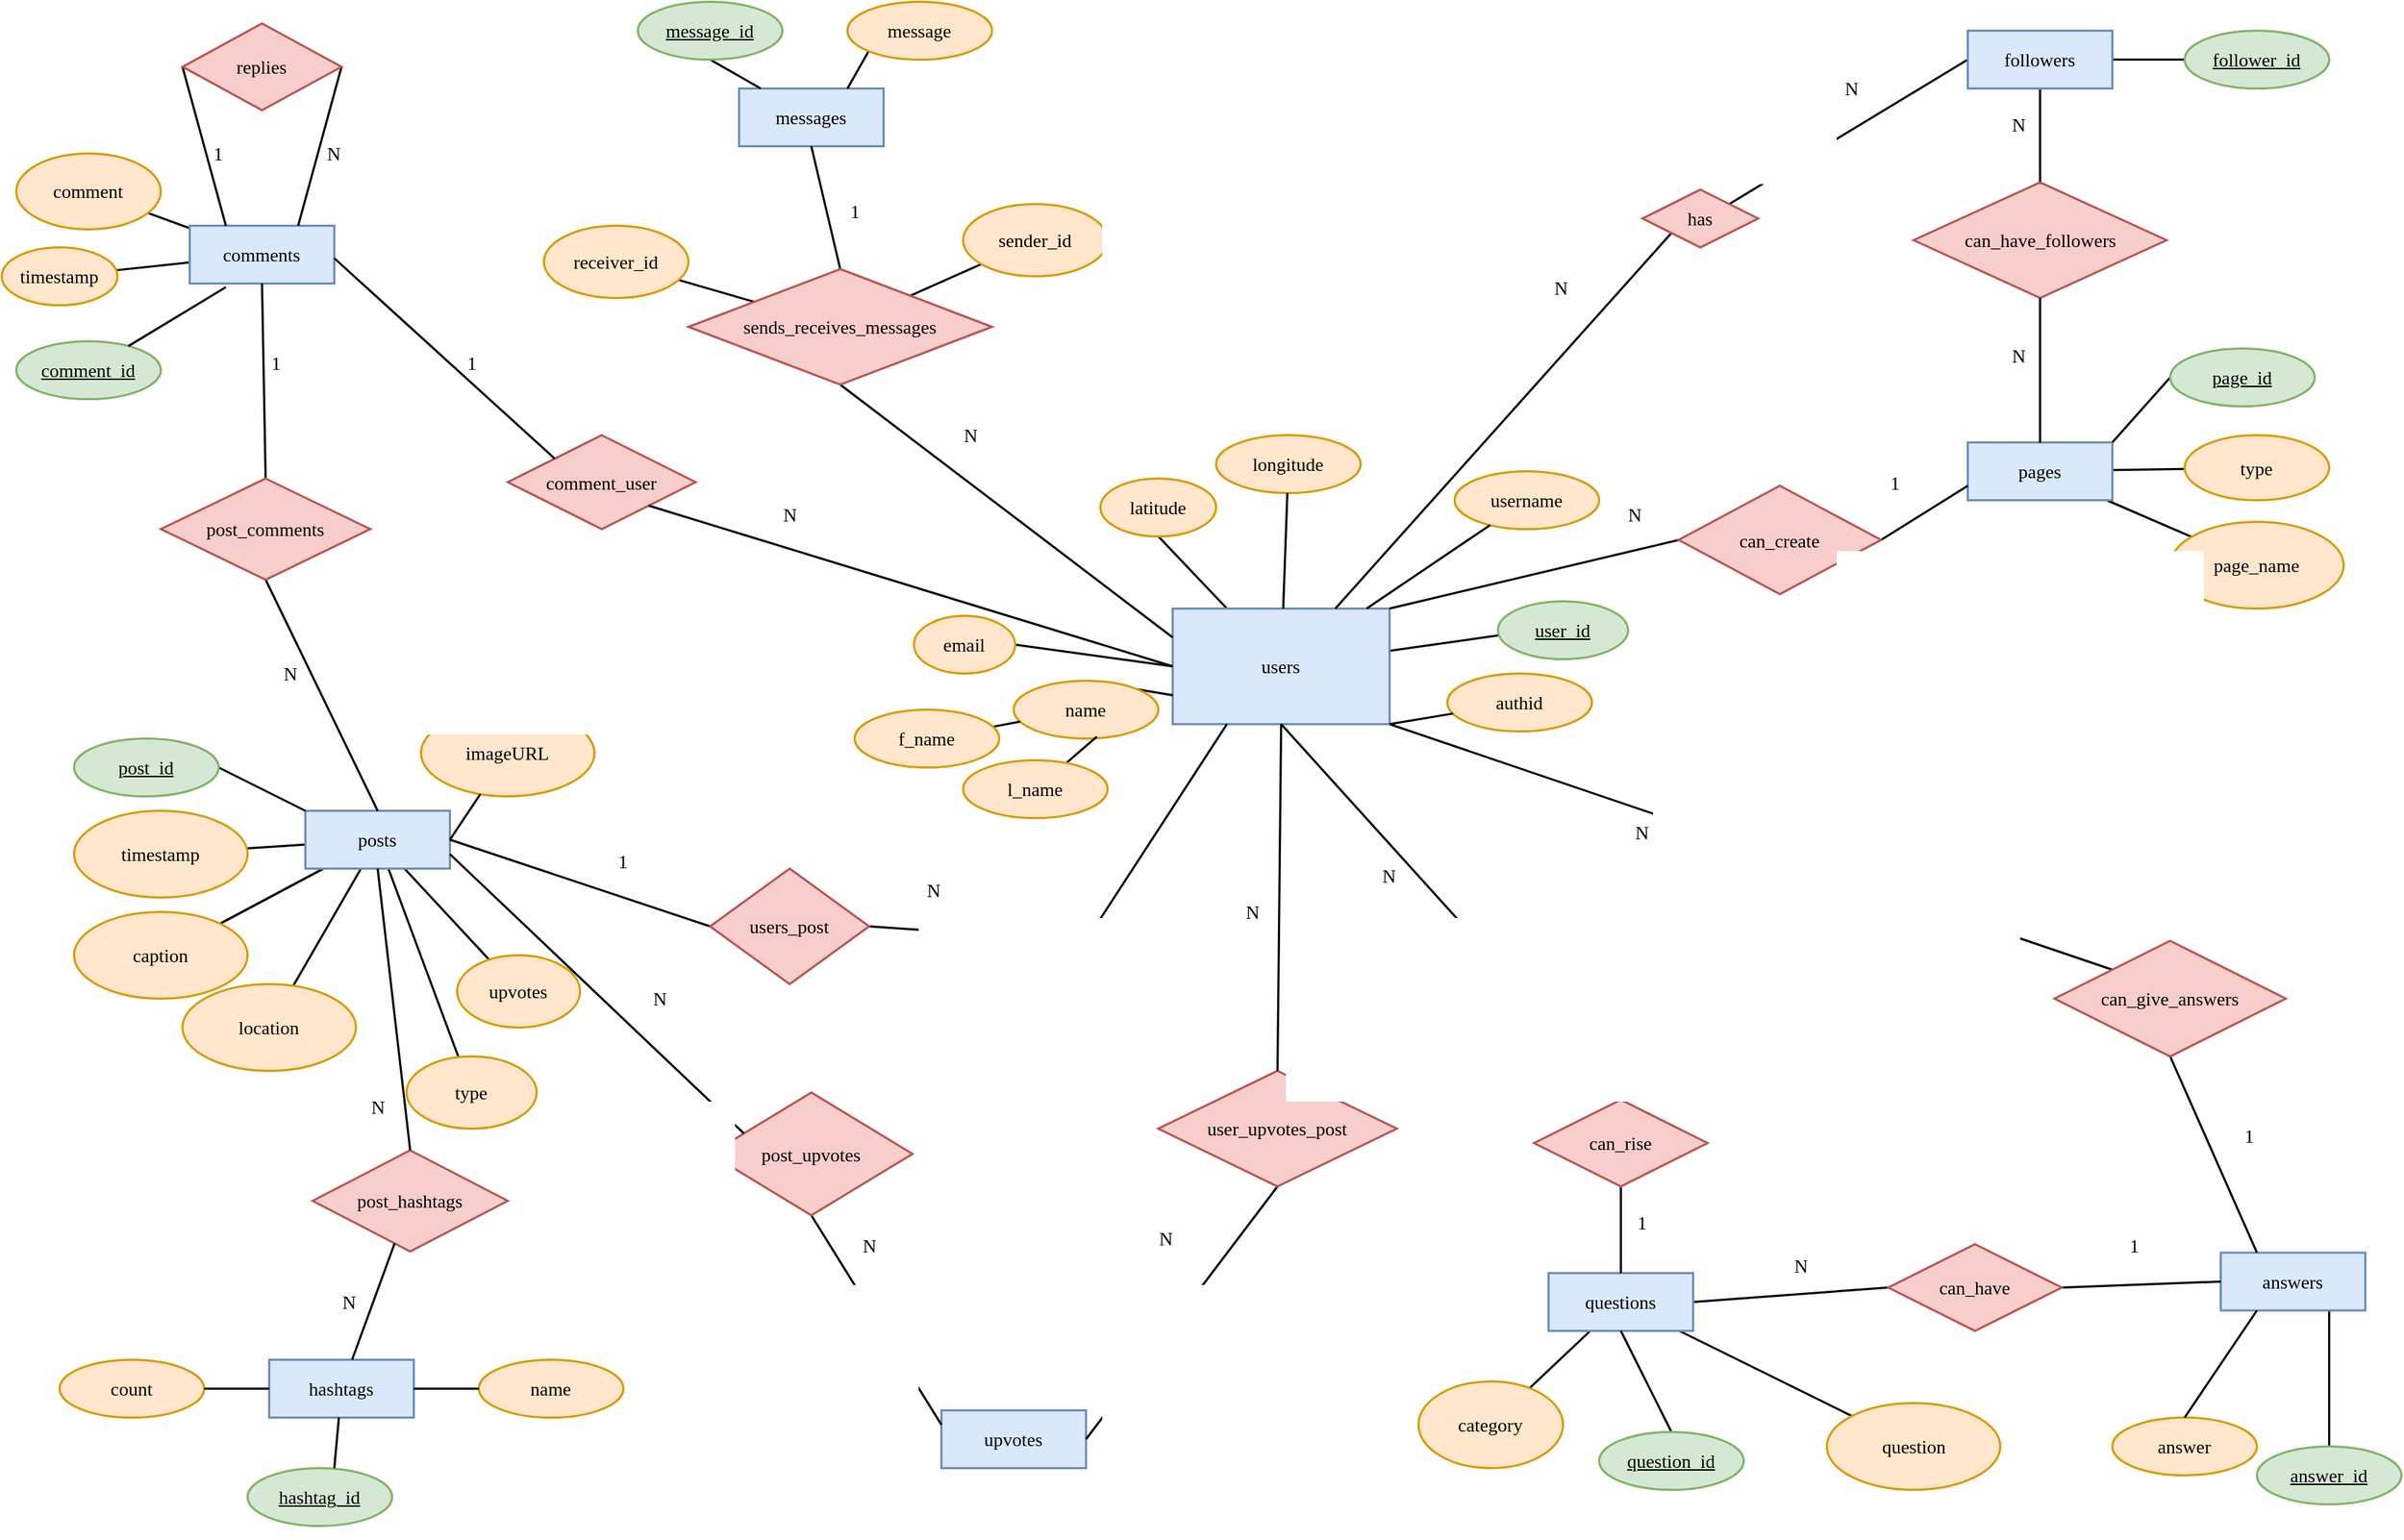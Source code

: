 <mxfile version="18.1.3" type="device" pages="2"><diagram id="fc1f3b67-3c9b-b1b3-7705-706421d27264" name="Mediaverse - ER diagram"><mxGraphModel dx="2968" dy="1173" grid="1" gridSize="10" guides="1" tooltips="1" connect="1" arrows="1" fold="1" page="1" pageScale="1" pageWidth="850" pageHeight="1100" math="0" shadow="0"><root><mxCell id="0"/><mxCell id="1" parent="0"/><mxCell id="fqC1fDTs463CEFYd_rLX-22" style="edgeStyle=none;shape=connector;rounded=0;orthogonalLoop=1;jettySize=auto;html=1;labelBackgroundColor=default;fontFamily=Verdana;fontSize=13;fontColor=default;endArrow=none;endFill=0;strokeColor=default;strokeWidth=1.5;labelBorderColor=none;" parent="1" source="fqC1fDTs463CEFYd_rLX-3" edge="1"><mxGeometry relative="1" as="geometry"><mxPoint x="250" y="445" as="targetPoint"/></mxGeometry></mxCell><mxCell id="fqC1fDTs463CEFYd_rLX-23" style="edgeStyle=none;shape=connector;rounded=0;orthogonalLoop=1;jettySize=auto;html=1;exitX=0;exitY=0.5;exitDx=0;exitDy=0;entryX=1;entryY=0.5;entryDx=0;entryDy=0;labelBackgroundColor=default;fontFamily=Verdana;fontSize=13;fontColor=default;endArrow=none;endFill=0;strokeColor=default;strokeWidth=1.5;labelBorderColor=none;" parent="1" source="fqC1fDTs463CEFYd_rLX-3" target="fqC1fDTs463CEFYd_rLX-6" edge="1"><mxGeometry relative="1" as="geometry"/></mxCell><mxCell id="fqC1fDTs463CEFYd_rLX-24" style="edgeStyle=none;shape=connector;rounded=0;orthogonalLoop=1;jettySize=auto;html=1;exitX=0.25;exitY=0;exitDx=0;exitDy=0;entryX=0.5;entryY=1;entryDx=0;entryDy=0;labelBackgroundColor=default;fontFamily=Verdana;fontSize=13;fontColor=default;endArrow=none;endFill=0;strokeColor=default;strokeWidth=1.5;labelBorderColor=none;" parent="1" source="fqC1fDTs463CEFYd_rLX-3" target="fqC1fDTs463CEFYd_rLX-5" edge="1"><mxGeometry relative="1" as="geometry"/></mxCell><mxCell id="fqC1fDTs463CEFYd_rLX-132" style="edgeStyle=none;shape=connector;rounded=0;orthogonalLoop=1;jettySize=auto;html=1;exitX=1;exitY=1;exitDx=0;exitDy=0;entryX=0;entryY=0;entryDx=0;entryDy=0;labelBackgroundColor=default;fontFamily=Verdana;fontSize=13;fontColor=default;endArrow=none;endFill=0;strokeColor=default;strokeWidth=1.5;labelBorderColor=none;" parent="1" source="fqC1fDTs463CEFYd_rLX-3" target="fqC1fDTs463CEFYd_rLX-102" edge="1"><mxGeometry relative="1" as="geometry"><Array as="points"/></mxGeometry></mxCell><mxCell id="fqC1fDTs463CEFYd_rLX-3" value="users" style="whiteSpace=wrap;html=1;align=center;fillColor=#dae8fc;strokeColor=#6c8ebf;strokeWidth=1.5;fontFamily=Verdana;fontSize=13;labelBorderColor=none;" parent="1" vertex="1"><mxGeometry y="430" width="150" height="80" as="geometry"/></mxCell><mxCell id="fqC1fDTs463CEFYd_rLX-5" value="latitude" style="ellipse;whiteSpace=wrap;html=1;align=center;fillColor=#ffe6cc;strokeColor=#d79b00;strokeWidth=1.5;fontFamily=Verdana;fontSize=13;labelBorderColor=none;" parent="1" vertex="1"><mxGeometry x="-50" y="340" width="80" height="40" as="geometry"/></mxCell><mxCell id="fqC1fDTs463CEFYd_rLX-6" value="email" style="ellipse;whiteSpace=wrap;html=1;align=center;fillColor=#ffe6cc;strokeColor=#d79b00;strokeWidth=1.5;fontFamily=Verdana;fontSize=13;labelBorderColor=none;" parent="1" vertex="1"><mxGeometry x="-179" y="435" width="70" height="40" as="geometry"/></mxCell><mxCell id="fqC1fDTs463CEFYd_rLX-10" value="user_id" style="ellipse;whiteSpace=wrap;html=1;align=center;fontStyle=4;fontFamily=Verdana;fontSize=13;strokeColor=#82b366;fillColor=#d5e8d4;strokeWidth=1.5;labelBorderColor=none;" parent="1" vertex="1"><mxGeometry x="225" y="425" width="90" height="40" as="geometry"/></mxCell><mxCell id="fqC1fDTs463CEFYd_rLX-40" style="edgeStyle=none;shape=connector;rounded=0;orthogonalLoop=1;jettySize=auto;html=1;exitX=1;exitY=0;exitDx=0;exitDy=0;entryX=0;entryY=1;entryDx=0;entryDy=0;labelBackgroundColor=default;fontFamily=Verdana;fontSize=13;fontColor=default;endArrow=none;endFill=0;strokeColor=default;strokeWidth=1.5;labelBorderColor=none;" parent="1" source="fqC1fDTs463CEFYd_rLX-19" edge="1"><mxGeometry relative="1" as="geometry"><mxPoint x="787.145" y="885.002" as="targetPoint"/></mxGeometry></mxCell><mxCell id="fqC1fDTs463CEFYd_rLX-41" style="edgeStyle=none;shape=connector;rounded=0;orthogonalLoop=1;jettySize=auto;html=1;exitX=0.75;exitY=1;exitDx=0;exitDy=0;labelBackgroundColor=default;fontFamily=Verdana;fontSize=13;fontColor=default;endArrow=none;endFill=0;strokeColor=default;strokeWidth=1.5;labelBorderColor=none;entryX=0.5;entryY=0;entryDx=0;entryDy=0;" parent="1" source="fqC1fDTs463CEFYd_rLX-19" target="fqC1fDTs463CEFYd_rLX-20" edge="1"><mxGeometry relative="1" as="geometry"><mxPoint x="795.702" y="1010.002" as="targetPoint"/></mxGeometry></mxCell><mxCell id="fqC1fDTs463CEFYd_rLX-19" value="answers" style="whiteSpace=wrap;html=1;align=center;fontFamily=Verdana;fontSize=13;strokeColor=#6c8ebf;fillColor=#dae8fc;strokeWidth=1.5;labelBorderColor=none;" parent="1" vertex="1"><mxGeometry x="725" y="875.86" width="100" height="40" as="geometry"/></mxCell><mxCell id="fqC1fDTs463CEFYd_rLX-20" value="answer_id" style="ellipse;whiteSpace=wrap;html=1;align=center;fontStyle=4;fontFamily=Verdana;fontSize=13;strokeColor=#82b366;fillColor=#d5e8d4;strokeWidth=1.5;labelBorderColor=none;" parent="1" vertex="1"><mxGeometry x="750" y="1010" width="100" height="40" as="geometry"/></mxCell><mxCell id="fqC1fDTs463CEFYd_rLX-21" value="answer" style="ellipse;whiteSpace=wrap;html=1;align=center;fontFamily=Verdana;fontSize=13;fontColor=default;strokeColor=#d79b00;fillColor=#ffe6cc;strokeWidth=1.5;labelBorderColor=none;" parent="1" vertex="1"><mxGeometry x="650" y="990" width="100" height="40" as="geometry"/></mxCell><mxCell id="fqC1fDTs463CEFYd_rLX-32" style="edgeStyle=none;shape=connector;rounded=0;orthogonalLoop=1;jettySize=auto;html=1;exitX=1;exitY=0;exitDx=0;exitDy=0;entryX=0;entryY=0.75;entryDx=0;entryDy=0;labelBackgroundColor=default;fontFamily=Verdana;fontSize=13;fontColor=default;endArrow=none;endFill=0;strokeColor=default;strokeWidth=1.5;labelBorderColor=none;" parent="1" source="fqC1fDTs463CEFYd_rLX-25" target="fqC1fDTs463CEFYd_rLX-3" edge="1"><mxGeometry relative="1" as="geometry"/></mxCell><mxCell id="fqC1fDTs463CEFYd_rLX-25" value="name" style="ellipse;whiteSpace=wrap;html=1;align=center;fontFamily=Verdana;fontSize=13;fontColor=default;strokeColor=#d79b00;fillColor=#ffe6cc;strokeWidth=1.5;labelBorderColor=none;" parent="1" vertex="1"><mxGeometry x="-110" y="480" width="100" height="40" as="geometry"/></mxCell><mxCell id="fqC1fDTs463CEFYd_rLX-31" style="edgeStyle=none;shape=connector;rounded=0;orthogonalLoop=1;jettySize=auto;html=1;entryX=0.575;entryY=0.966;entryDx=0;entryDy=0;entryPerimeter=0;labelBackgroundColor=default;fontFamily=Verdana;fontSize=13;fontColor=default;endArrow=none;endFill=0;strokeColor=default;strokeWidth=1.5;labelBorderColor=none;" parent="1" source="fqC1fDTs463CEFYd_rLX-26" target="fqC1fDTs463CEFYd_rLX-25" edge="1"><mxGeometry relative="1" as="geometry"><mxPoint x="40" y="525" as="sourcePoint"/></mxGeometry></mxCell><mxCell id="fqC1fDTs463CEFYd_rLX-26" value="l_name" style="ellipse;whiteSpace=wrap;html=1;align=center;fontFamily=Verdana;fontSize=13;fontColor=default;strokeColor=#d79b00;fillColor=#ffe6cc;strokeWidth=1.5;labelBorderColor=none;" parent="1" vertex="1"><mxGeometry x="-145" y="535" width="100" height="40" as="geometry"/></mxCell><mxCell id="fqC1fDTs463CEFYd_rLX-30" style="edgeStyle=none;shape=connector;rounded=0;orthogonalLoop=1;jettySize=auto;html=1;labelBackgroundColor=default;fontFamily=Verdana;fontSize=13;fontColor=default;endArrow=none;endFill=0;strokeColor=default;strokeWidth=1.5;labelBorderColor=none;" parent="1" source="fqC1fDTs463CEFYd_rLX-28" target="fqC1fDTs463CEFYd_rLX-25" edge="1"><mxGeometry relative="1" as="geometry"><mxPoint x="-55.304" y="526.617" as="sourcePoint"/></mxGeometry></mxCell><mxCell id="fqC1fDTs463CEFYd_rLX-28" value="f_name" style="ellipse;whiteSpace=wrap;html=1;align=center;fontFamily=Verdana;fontSize=13;fontColor=default;strokeColor=#d79b00;fillColor=#ffe6cc;strokeWidth=1.5;labelBorderColor=none;" parent="1" vertex="1"><mxGeometry x="-220" y="500" width="100" height="40" as="geometry"/></mxCell><mxCell id="fqC1fDTs463CEFYd_rLX-33" value="messages" style="whiteSpace=wrap;html=1;align=center;fontFamily=Verdana;fontSize=13;strokeColor=#6c8ebf;fillColor=#dae8fc;strokeWidth=1.5;labelBorderColor=none;" parent="1" vertex="1"><mxGeometry x="-300" y="70" width="100" height="40" as="geometry"/></mxCell><mxCell id="fqC1fDTs463CEFYd_rLX-39" style="edgeStyle=none;shape=connector;rounded=0;orthogonalLoop=1;jettySize=auto;html=1;exitX=0;exitY=1;exitDx=0;exitDy=0;entryX=0.75;entryY=0;entryDx=0;entryDy=0;labelBackgroundColor=default;fontFamily=Verdana;fontSize=13;fontColor=default;endArrow=none;endFill=0;strokeColor=default;strokeWidth=1.5;labelBorderColor=none;" parent="1" source="fqC1fDTs463CEFYd_rLX-35" target="fqC1fDTs463CEFYd_rLX-33" edge="1"><mxGeometry relative="1" as="geometry"/></mxCell><mxCell id="fqC1fDTs463CEFYd_rLX-35" value="message" style="ellipse;whiteSpace=wrap;html=1;align=center;fontFamily=Verdana;fontSize=13;fontColor=default;strokeColor=#d79b00;fillColor=#ffe6cc;strokeWidth=1.5;labelBorderColor=none;" parent="1" vertex="1"><mxGeometry x="-225" y="10" width="100" height="40" as="geometry"/></mxCell><mxCell id="fqC1fDTs463CEFYd_rLX-38" style="edgeStyle=none;shape=connector;rounded=0;orthogonalLoop=1;jettySize=auto;html=1;exitX=0.5;exitY=1;exitDx=0;exitDy=0;labelBackgroundColor=default;fontFamily=Verdana;fontSize=13;fontColor=default;endArrow=none;endFill=0;strokeColor=default;strokeWidth=1.5;labelBorderColor=none;" parent="1" source="fqC1fDTs463CEFYd_rLX-42" target="fqC1fDTs463CEFYd_rLX-33" edge="1"><mxGeometry relative="1" as="geometry"><mxPoint x="-195" y="80" as="sourcePoint"/></mxGeometry></mxCell><mxCell id="fqC1fDTs463CEFYd_rLX-42" value="message_id" style="ellipse;whiteSpace=wrap;html=1;align=center;fontStyle=4;fontFamily=Verdana;fontSize=13;strokeColor=#82b366;fillColor=#d5e8d4;strokeWidth=1.5;labelBorderColor=none;" parent="1" vertex="1"><mxGeometry x="-370" y="10" width="100" height="40" as="geometry"/></mxCell><mxCell id="fqC1fDTs463CEFYd_rLX-45" value="" style="edgeStyle=none;shape=connector;rounded=0;orthogonalLoop=1;jettySize=auto;html=1;labelBackgroundColor=default;fontFamily=Verdana;fontSize=13;fontColor=default;endArrow=none;endFill=0;strokeColor=default;strokeWidth=1.5;labelBorderColor=none;" parent="1" source="fqC1fDTs463CEFYd_rLX-43" target="fqC1fDTs463CEFYd_rLX-44" edge="1"><mxGeometry relative="1" as="geometry"/></mxCell><mxCell id="fqC1fDTs463CEFYd_rLX-47" value="" style="edgeStyle=none;shape=connector;rounded=0;orthogonalLoop=1;jettySize=auto;html=1;labelBackgroundColor=default;fontFamily=Verdana;fontSize=13;fontColor=default;endArrow=none;endFill=0;strokeColor=default;strokeWidth=1.5;labelBorderColor=none;" parent="1" source="fqC1fDTs463CEFYd_rLX-43" target="fqC1fDTs463CEFYd_rLX-46" edge="1"><mxGeometry relative="1" as="geometry"/></mxCell><mxCell id="fqC1fDTs463CEFYd_rLX-49" value="" style="edgeStyle=none;shape=connector;rounded=0;orthogonalLoop=1;jettySize=auto;html=1;labelBackgroundColor=default;fontFamily=Verdana;fontSize=13;fontColor=default;endArrow=none;endFill=0;strokeColor=default;strokeWidth=1.5;labelBorderColor=none;" parent="1" source="fqC1fDTs463CEFYd_rLX-43" target="fqC1fDTs463CEFYd_rLX-48" edge="1"><mxGeometry relative="1" as="geometry"/></mxCell><mxCell id="fqC1fDTs463CEFYd_rLX-54" value="" style="edgeStyle=none;shape=connector;rounded=0;orthogonalLoop=1;jettySize=auto;html=1;labelBackgroundColor=default;fontFamily=Verdana;fontSize=13;fontColor=default;endArrow=none;endFill=0;strokeColor=default;strokeWidth=1.5;labelBorderColor=none;" parent="1" source="fqC1fDTs463CEFYd_rLX-43" target="fqC1fDTs463CEFYd_rLX-48" edge="1"><mxGeometry relative="1" as="geometry"/></mxCell><mxCell id="fqC1fDTs463CEFYd_rLX-56" value="" style="edgeStyle=none;shape=connector;rounded=0;orthogonalLoop=1;jettySize=auto;html=1;labelBackgroundColor=default;fontFamily=Verdana;fontSize=13;fontColor=default;endArrow=none;endFill=0;strokeColor=default;strokeWidth=1.5;labelBorderColor=none;" parent="1" source="fqC1fDTs463CEFYd_rLX-43" target="fqC1fDTs463CEFYd_rLX-55" edge="1"><mxGeometry relative="1" as="geometry"/></mxCell><mxCell id="fqC1fDTs463CEFYd_rLX-58" value="" style="edgeStyle=none;shape=connector;rounded=0;orthogonalLoop=1;jettySize=auto;html=1;labelBackgroundColor=default;fontFamily=Verdana;fontSize=13;fontColor=default;endArrow=none;endFill=0;strokeColor=default;strokeWidth=1.5;labelBorderColor=none;" parent="1" source="fqC1fDTs463CEFYd_rLX-43" target="fqC1fDTs463CEFYd_rLX-57" edge="1"><mxGeometry relative="1" as="geometry"/></mxCell><mxCell id="fqC1fDTs463CEFYd_rLX-43" value="posts" style="whiteSpace=wrap;html=1;align=center;fontFamily=Verdana;fontSize=13;strokeColor=#6c8ebf;fillColor=#dae8fc;strokeWidth=1.5;labelBorderColor=none;" parent="1" vertex="1"><mxGeometry x="-600" y="570" width="100" height="40" as="geometry"/></mxCell><mxCell id="fqC1fDTs463CEFYd_rLX-44" value="location" style="ellipse;whiteSpace=wrap;html=1;fillColor=#ffe6cc;strokeColor=#d79b00;strokeWidth=1.5;fontFamily=Verdana;fontSize=13;labelBorderColor=none;" parent="1" vertex="1"><mxGeometry x="-685" y="690" width="120" height="60" as="geometry"/></mxCell><mxCell id="fqC1fDTs463CEFYd_rLX-46" value="timestamp" style="ellipse;whiteSpace=wrap;html=1;fillColor=#ffe6cc;strokeColor=#d79b00;strokeWidth=1.5;fontFamily=Verdana;fontSize=13;labelBorderColor=none;" parent="1" vertex="1"><mxGeometry x="-760" y="570" width="120" height="60" as="geometry"/></mxCell><mxCell id="fqC1fDTs463CEFYd_rLX-48" value="caption" style="ellipse;whiteSpace=wrap;html=1;fillColor=#ffe6cc;strokeColor=#d79b00;strokeWidth=1.5;fontFamily=Verdana;fontSize=13;labelBorderColor=none;" parent="1" vertex="1"><mxGeometry x="-760" y="640" width="120" height="60" as="geometry"/></mxCell><mxCell id="fqC1fDTs463CEFYd_rLX-55" value="type" style="ellipse;whiteSpace=wrap;html=1;fillColor=#ffe6cc;strokeColor=#d79b00;strokeWidth=1.5;fontFamily=Verdana;fontSize=13;labelBorderColor=none;" parent="1" vertex="1"><mxGeometry x="-530" y="740" width="90" height="50" as="geometry"/></mxCell><mxCell id="fqC1fDTs463CEFYd_rLX-57" value="upvotes" style="ellipse;whiteSpace=wrap;html=1;fillColor=#ffe6cc;strokeColor=#d79b00;strokeWidth=1.5;fontFamily=Verdana;fontSize=13;labelBorderColor=none;" parent="1" vertex="1"><mxGeometry x="-495" y="670" width="85" height="50" as="geometry"/></mxCell><mxCell id="fqC1fDTs463CEFYd_rLX-60" style="edgeStyle=none;shape=connector;rounded=0;orthogonalLoop=1;jettySize=auto;html=1;exitX=1;exitY=0.5;exitDx=0;exitDy=0;labelBackgroundColor=default;fontFamily=Verdana;fontSize=13;fontColor=default;endArrow=none;endFill=0;strokeColor=default;entryX=0;entryY=0;entryDx=0;entryDy=0;strokeWidth=1.5;labelBorderColor=none;" parent="1" source="fqC1fDTs463CEFYd_rLX-59" target="fqC1fDTs463CEFYd_rLX-43" edge="1"><mxGeometry relative="1" as="geometry"/></mxCell><mxCell id="fqC1fDTs463CEFYd_rLX-59" value="post_id" style="ellipse;whiteSpace=wrap;html=1;align=center;fontStyle=4;fontFamily=Verdana;fontSize=13;strokeColor=#82b366;fillColor=#d5e8d4;strokeWidth=1.5;labelBorderColor=none;" parent="1" vertex="1"><mxGeometry x="-760" y="520" width="100" height="40" as="geometry"/></mxCell><mxCell id="fqC1fDTs463CEFYd_rLX-66" style="edgeStyle=none;shape=connector;rounded=0;orthogonalLoop=1;jettySize=auto;html=1;exitX=1;exitY=0.5;exitDx=0;exitDy=0;entryX=0;entryY=0.5;entryDx=0;entryDy=0;labelBackgroundColor=default;fontFamily=Verdana;fontSize=13;fontColor=default;endArrow=none;endFill=0;strokeColor=default;strokeWidth=1.5;labelBorderColor=none;" parent="1" source="fqC1fDTs463CEFYd_rLX-64" target="fqC1fDTs463CEFYd_rLX-65" edge="1"><mxGeometry relative="1" as="geometry"/></mxCell><mxCell id="fqC1fDTs463CEFYd_rLX-124" style="edgeStyle=none;shape=connector;rounded=0;orthogonalLoop=1;jettySize=auto;html=1;exitX=0;exitY=0.5;exitDx=0;exitDy=0;entryX=1;entryY=0;entryDx=0;entryDy=0;labelBackgroundColor=default;fontFamily=Verdana;fontSize=13;fontColor=default;endArrow=none;endFill=0;strokeColor=default;strokeWidth=1.5;labelBorderColor=none;" parent="1" source="fqC1fDTs463CEFYd_rLX-64" target="fqC1fDTs463CEFYd_rLX-123" edge="1"><mxGeometry relative="1" as="geometry"/></mxCell><mxCell id="fqC1fDTs463CEFYd_rLX-129" style="edgeStyle=none;shape=connector;rounded=0;orthogonalLoop=1;jettySize=auto;html=1;exitX=0.5;exitY=1;exitDx=0;exitDy=0;entryX=0.5;entryY=0;entryDx=0;entryDy=0;labelBackgroundColor=default;fontFamily=Verdana;fontSize=13;fontColor=default;endArrow=none;endFill=0;strokeColor=default;strokeWidth=1.5;labelBorderColor=none;" parent="1" source="fqC1fDTs463CEFYd_rLX-64" target="fqC1fDTs463CEFYd_rLX-128" edge="1"><mxGeometry relative="1" as="geometry"/></mxCell><mxCell id="fqC1fDTs463CEFYd_rLX-64" value="followers" style="whiteSpace=wrap;html=1;align=center;fontFamily=Verdana;fontSize=13;strokeColor=#6c8ebf;fillColor=#dae8fc;strokeWidth=1.5;labelBorderColor=none;" parent="1" vertex="1"><mxGeometry x="550" y="30" width="100" height="40" as="geometry"/></mxCell><mxCell id="fqC1fDTs463CEFYd_rLX-65" value="follower_id" style="ellipse;whiteSpace=wrap;html=1;align=center;fontStyle=4;fontFamily=Verdana;fontSize=13;strokeColor=#82b366;fillColor=#d5e8d4;strokeWidth=1.5;labelBorderColor=none;" parent="1" vertex="1"><mxGeometry x="700" y="30" width="100" height="40" as="geometry"/></mxCell><mxCell id="fqC1fDTs463CEFYd_rLX-71" value="" style="edgeStyle=none;shape=connector;rounded=0;orthogonalLoop=1;jettySize=auto;html=1;labelBackgroundColor=default;fontFamily=Verdana;fontSize=13;fontColor=default;endArrow=none;endFill=0;strokeColor=default;strokeWidth=1.5;labelBorderColor=none;" parent="1" source="fqC1fDTs463CEFYd_rLX-67" target="fqC1fDTs463CEFYd_rLX-70" edge="1"><mxGeometry relative="1" as="geometry"/></mxCell><mxCell id="fqC1fDTs463CEFYd_rLX-73" value="" style="edgeStyle=none;shape=connector;rounded=0;orthogonalLoop=1;jettySize=auto;html=1;labelBackgroundColor=default;fontFamily=Verdana;fontSize=13;fontColor=default;endArrow=none;endFill=0;strokeColor=default;strokeWidth=1.5;labelBorderColor=none;" parent="1" source="fqC1fDTs463CEFYd_rLX-67" target="fqC1fDTs463CEFYd_rLX-72" edge="1"><mxGeometry relative="1" as="geometry"/></mxCell><mxCell id="fqC1fDTs463CEFYd_rLX-67" value="pages" style="whiteSpace=wrap;html=1;align=center;fontFamily=Verdana;fontSize=13;strokeColor=#6c8ebf;fillColor=#dae8fc;strokeWidth=1.5;labelBorderColor=none;" parent="1" vertex="1"><mxGeometry x="550" y="315" width="100" height="40" as="geometry"/></mxCell><mxCell id="fqC1fDTs463CEFYd_rLX-69" style="edgeStyle=none;shape=connector;rounded=0;orthogonalLoop=1;jettySize=auto;html=1;exitX=0;exitY=0.5;exitDx=0;exitDy=0;entryX=1;entryY=0;entryDx=0;entryDy=0;labelBackgroundColor=default;fontFamily=Verdana;fontSize=13;fontColor=default;endArrow=none;endFill=0;strokeColor=default;strokeWidth=1.5;labelBorderColor=none;" parent="1" source="fqC1fDTs463CEFYd_rLX-68" target="fqC1fDTs463CEFYd_rLX-67" edge="1"><mxGeometry relative="1" as="geometry"/></mxCell><mxCell id="fqC1fDTs463CEFYd_rLX-68" value="page_id" style="ellipse;whiteSpace=wrap;html=1;align=center;fontStyle=4;fontFamily=Verdana;fontSize=13;strokeColor=#82b366;fillColor=#d5e8d4;strokeWidth=1.5;labelBorderColor=none;" parent="1" vertex="1"><mxGeometry x="690" y="250" width="100" height="40" as="geometry"/></mxCell><mxCell id="fqC1fDTs463CEFYd_rLX-70" value="page_name" style="ellipse;whiteSpace=wrap;html=1;fillColor=#ffe6cc;strokeColor=#d79b00;strokeWidth=1.5;fontFamily=Verdana;fontSize=13;labelBorderColor=none;" parent="1" vertex="1"><mxGeometry x="690" y="370" width="120" height="60" as="geometry"/></mxCell><mxCell id="fqC1fDTs463CEFYd_rLX-72" value="type" style="ellipse;whiteSpace=wrap;html=1;fillColor=#ffe6cc;strokeColor=#d79b00;strokeWidth=1.5;fontFamily=Verdana;fontSize=13;labelBorderColor=none;" parent="1" vertex="1"><mxGeometry x="700" y="310" width="100" height="45" as="geometry"/></mxCell><mxCell id="fqC1fDTs463CEFYd_rLX-76" value="" style="edgeStyle=none;shape=connector;rounded=0;orthogonalLoop=1;jettySize=auto;html=1;labelBackgroundColor=default;fontFamily=Verdana;fontSize=13;fontColor=default;endArrow=none;endFill=0;strokeColor=default;strokeWidth=1.5;labelBorderColor=none;" parent="1" source="fqC1fDTs463CEFYd_rLX-74" target="fqC1fDTs463CEFYd_rLX-75" edge="1"><mxGeometry relative="1" as="geometry"><mxPoint x="391.144" y="1002.473" as="targetPoint"/></mxGeometry></mxCell><mxCell id="fqC1fDTs463CEFYd_rLX-82" value="" style="edgeStyle=none;shape=connector;rounded=0;orthogonalLoop=1;jettySize=auto;html=1;labelBackgroundColor=default;fontFamily=Verdana;fontSize=13;fontColor=default;endArrow=none;endFill=0;strokeColor=default;strokeWidth=1.5;labelBorderColor=none;" parent="1" source="fqC1fDTs463CEFYd_rLX-74" target="fqC1fDTs463CEFYd_rLX-81" edge="1"><mxGeometry relative="1" as="geometry"/></mxCell><mxCell id="fqC1fDTs463CEFYd_rLX-137" style="edgeStyle=none;shape=connector;rounded=0;orthogonalLoop=1;jettySize=auto;html=1;exitX=1;exitY=0.5;exitDx=0;exitDy=0;entryX=0;entryY=0.5;entryDx=0;entryDy=0;labelBackgroundColor=default;fontFamily=Verdana;fontSize=13;fontColor=default;endArrow=none;endFill=0;strokeColor=default;strokeWidth=1.5;labelBorderColor=none;" parent="1" source="fqC1fDTs463CEFYd_rLX-74" target="fqC1fDTs463CEFYd_rLX-135" edge="1"><mxGeometry relative="1" as="geometry"/></mxCell><mxCell id="fqC1fDTs463CEFYd_rLX-74" value="questions" style="whiteSpace=wrap;html=1;align=center;fontFamily=Verdana;fontSize=13;strokeColor=#6c8ebf;fillColor=#dae8fc;strokeWidth=1.5;labelBorderColor=none;" parent="1" vertex="1"><mxGeometry x="260" y="890" width="100" height="40" as="geometry"/></mxCell><mxCell id="fqC1fDTs463CEFYd_rLX-75" value="question" style="ellipse;whiteSpace=wrap;html=1;fillColor=#ffe6cc;strokeColor=#d79b00;strokeWidth=1.5;fontFamily=Verdana;fontSize=13;labelBorderColor=none;" parent="1" vertex="1"><mxGeometry x="452.5" y="980" width="120" height="60" as="geometry"/></mxCell><mxCell id="fqC1fDTs463CEFYd_rLX-80" style="edgeStyle=none;shape=connector;rounded=0;orthogonalLoop=1;jettySize=auto;html=1;exitX=0.5;exitY=0;exitDx=0;exitDy=0;entryX=0.5;entryY=1;entryDx=0;entryDy=0;labelBackgroundColor=default;fontFamily=Verdana;fontSize=13;fontColor=default;endArrow=none;endFill=0;strokeColor=default;strokeWidth=1.5;labelBorderColor=none;" parent="1" source="fqC1fDTs463CEFYd_rLX-79" target="fqC1fDTs463CEFYd_rLX-74" edge="1"><mxGeometry relative="1" as="geometry"><mxPoint x="280" y="1010" as="sourcePoint"/></mxGeometry></mxCell><mxCell id="fqC1fDTs463CEFYd_rLX-79" value="question_id" style="ellipse;whiteSpace=wrap;html=1;align=center;fontStyle=4;fontFamily=Verdana;fontSize=13;strokeColor=#82b366;fillColor=#d5e8d4;strokeWidth=1.5;labelBorderColor=none;" parent="1" vertex="1"><mxGeometry x="295" y="1000" width="100" height="40" as="geometry"/></mxCell><mxCell id="fqC1fDTs463CEFYd_rLX-81" value="category" style="ellipse;whiteSpace=wrap;html=1;fillColor=#ffe6cc;strokeColor=#d79b00;strokeWidth=1.5;fontFamily=Verdana;fontSize=13;labelBorderColor=none;" parent="1" vertex="1"><mxGeometry x="170" y="965" width="100" height="60" as="geometry"/></mxCell><mxCell id="fqC1fDTs463CEFYd_rLX-87" value="" style="edgeStyle=none;shape=connector;rounded=0;orthogonalLoop=1;jettySize=auto;html=1;labelBackgroundColor=default;fontFamily=Verdana;fontSize=13;fontColor=default;endArrow=none;endFill=0;strokeColor=default;strokeWidth=1.5;labelBorderColor=none;" parent="1" source="fqC1fDTs463CEFYd_rLX-83" target="fqC1fDTs463CEFYd_rLX-86" edge="1"><mxGeometry relative="1" as="geometry"/></mxCell><mxCell id="fqC1fDTs463CEFYd_rLX-171" value="" style="edgeStyle=none;shape=connector;rounded=0;orthogonalLoop=1;jettySize=auto;html=1;labelBackgroundColor=default;fontFamily=Verdana;fontSize=13;fontColor=default;endArrow=none;endFill=0;strokeColor=default;strokeWidth=1.5;labelBorderColor=none;" parent="1" source="fqC1fDTs463CEFYd_rLX-83" target="YZe4CAkItoj6aaiwvcpf-49" edge="1"><mxGeometry relative="1" as="geometry"><mxPoint x="-569.843" y="188.229" as="targetPoint"/></mxGeometry></mxCell><mxCell id="fqC1fDTs463CEFYd_rLX-83" value="comments" style="whiteSpace=wrap;html=1;align=center;fontFamily=Verdana;fontSize=13;strokeColor=#6c8ebf;fillColor=#dae8fc;strokeWidth=1.5;labelBorderColor=none;" parent="1" vertex="1"><mxGeometry x="-680" y="165" width="100" height="40" as="geometry"/></mxCell><mxCell id="fqC1fDTs463CEFYd_rLX-84" value="comment_id" style="ellipse;whiteSpace=wrap;html=1;align=center;fontStyle=4;fontFamily=Verdana;fontSize=13;strokeColor=#82b366;fillColor=#d5e8d4;strokeWidth=1.5;labelBorderColor=none;" parent="1" vertex="1"><mxGeometry x="-800" y="245" width="100" height="40" as="geometry"/></mxCell><mxCell id="fqC1fDTs463CEFYd_rLX-86" value="comment" style="ellipse;whiteSpace=wrap;html=1;fillColor=#ffe6cc;strokeColor=#d79b00;strokeWidth=1.5;fontFamily=Verdana;fontSize=13;labelBorderColor=none;" parent="1" vertex="1"><mxGeometry x="-800" y="115" width="100" height="52.5" as="geometry"/></mxCell><mxCell id="fqC1fDTs463CEFYd_rLX-92" style="edgeStyle=none;shape=connector;rounded=0;orthogonalLoop=1;jettySize=auto;html=1;exitX=0.5;exitY=0;exitDx=0;exitDy=0;entryX=0.5;entryY=1;entryDx=0;entryDy=0;labelBackgroundColor=default;fontFamily=Verdana;fontSize=13;fontColor=default;endArrow=none;endFill=0;strokeColor=default;strokeWidth=1.5;labelBorderColor=none;" parent="1" source="fqC1fDTs463CEFYd_rLX-91" target="fqC1fDTs463CEFYd_rLX-83" edge="1"><mxGeometry relative="1" as="geometry"><mxPoint x="-625" y="315" as="sourcePoint"/></mxGeometry></mxCell><mxCell id="fqC1fDTs463CEFYd_rLX-93" style="edgeStyle=none;shape=connector;rounded=0;orthogonalLoop=1;jettySize=auto;html=1;exitX=0.5;exitY=1;exitDx=0;exitDy=0;labelBackgroundColor=default;fontFamily=Verdana;fontSize=13;fontColor=default;endArrow=none;endFill=0;strokeColor=default;strokeWidth=1.5;labelBorderColor=none;entryX=0.5;entryY=0;entryDx=0;entryDy=0;" parent="1" source="fqC1fDTs463CEFYd_rLX-91" target="fqC1fDTs463CEFYd_rLX-43" edge="1"><mxGeometry relative="1" as="geometry"><mxPoint x="-215" y="640" as="targetPoint"/></mxGeometry></mxCell><mxCell id="fqC1fDTs463CEFYd_rLX-91" value="post_comments" style="shape=rhombus;perimeter=rhombusPerimeter;whiteSpace=wrap;html=1;align=center;fontFamily=Verdana;fontSize=13;strokeColor=#b85450;fillColor=#f8cecc;strokeWidth=1.5;labelBorderColor=none;" parent="1" vertex="1"><mxGeometry x="-700" y="340" width="145" height="70" as="geometry"/></mxCell><mxCell id="fqC1fDTs463CEFYd_rLX-106" style="edgeStyle=none;shape=connector;rounded=0;orthogonalLoop=1;jettySize=auto;html=1;exitX=0;exitY=0.5;exitDx=0;exitDy=0;entryX=1;entryY=0.5;entryDx=0;entryDy=0;labelBackgroundColor=default;fontFamily=Verdana;fontSize=13;fontColor=default;endArrow=none;endFill=0;strokeColor=default;strokeWidth=1.5;labelBorderColor=none;" parent="1" source="fqC1fDTs463CEFYd_rLX-97" target="fqC1fDTs463CEFYd_rLX-43" edge="1"><mxGeometry relative="1" as="geometry"><Array as="points"/><mxPoint x="-300.0" y="605" as="sourcePoint"/></mxGeometry></mxCell><mxCell id="fqC1fDTs463CEFYd_rLX-107" style="edgeStyle=none;shape=connector;rounded=0;orthogonalLoop=1;jettySize=auto;html=1;exitX=1;exitY=0.5;exitDx=0;exitDy=0;entryX=0.25;entryY=1;entryDx=0;entryDy=0;labelBackgroundColor=default;fontFamily=Verdana;fontSize=13;fontColor=default;endArrow=none;endFill=0;strokeColor=default;strokeWidth=1.5;labelBorderColor=none;" parent="1" source="fqC1fDTs463CEFYd_rLX-97" target="fqC1fDTs463CEFYd_rLX-3" edge="1"><mxGeometry relative="1" as="geometry"><Array as="points"><mxPoint x="-60" y="660"/></Array></mxGeometry></mxCell><mxCell id="fqC1fDTs463CEFYd_rLX-97" value="users_post" style="rhombus;whiteSpace=wrap;html=1;fillColor=#f8cecc;strokeColor=#b85450;strokeWidth=1.5;fontFamily=Verdana;fontSize=13;labelBorderColor=none;" parent="1" vertex="1"><mxGeometry x="-320" y="610" width="110" height="80" as="geometry"/></mxCell><mxCell id="fqC1fDTs463CEFYd_rLX-133" style="edgeStyle=none;shape=connector;rounded=0;orthogonalLoop=1;jettySize=auto;html=1;exitX=0.5;exitY=1;exitDx=0;exitDy=0;entryX=0.25;entryY=0;entryDx=0;entryDy=0;labelBackgroundColor=default;fontFamily=Verdana;fontSize=13;fontColor=default;endArrow=none;endFill=0;strokeColor=default;strokeWidth=1.5;labelBorderColor=none;" parent="1" source="fqC1fDTs463CEFYd_rLX-102" target="fqC1fDTs463CEFYd_rLX-19" edge="1"><mxGeometry relative="1" as="geometry"/></mxCell><mxCell id="fqC1fDTs463CEFYd_rLX-102" value="can_give_answers" style="shape=rhombus;perimeter=rhombusPerimeter;whiteSpace=wrap;html=1;align=center;fontFamily=Verdana;fontSize=13;strokeColor=#b85450;fillColor=#f8cecc;strokeWidth=1.5;labelBorderColor=none;" parent="1" vertex="1"><mxGeometry x="610" y="660" width="160" height="80" as="geometry"/></mxCell><mxCell id="fqC1fDTs463CEFYd_rLX-109" style="edgeStyle=none;shape=connector;rounded=0;orthogonalLoop=1;jettySize=auto;html=1;exitX=0.5;exitY=1;exitDx=0;exitDy=0;entryX=0.5;entryY=0;entryDx=0;entryDy=0;labelBackgroundColor=default;fontFamily=Verdana;fontSize=13;fontColor=default;endArrow=none;endFill=0;strokeColor=default;strokeWidth=1.5;labelBorderColor=none;" parent="1" source="fqC1fDTs463CEFYd_rLX-108" target="fqC1fDTs463CEFYd_rLX-74" edge="1"><mxGeometry relative="1" as="geometry"/></mxCell><mxCell id="fqC1fDTs463CEFYd_rLX-110" style="edgeStyle=none;shape=connector;rounded=0;orthogonalLoop=1;jettySize=auto;html=1;exitX=0.5;exitY=0;exitDx=0;exitDy=0;entryX=0.5;entryY=1;entryDx=0;entryDy=0;labelBackgroundColor=default;fontFamily=Verdana;fontSize=13;fontColor=default;endArrow=none;endFill=0;strokeColor=default;strokeWidth=1.5;labelBorderColor=none;" parent="1" source="fqC1fDTs463CEFYd_rLX-108" target="fqC1fDTs463CEFYd_rLX-3" edge="1"><mxGeometry relative="1" as="geometry"><Array as="points"/></mxGeometry></mxCell><mxCell id="fqC1fDTs463CEFYd_rLX-108" value="can_rise" style="shape=rhombus;perimeter=rhombusPerimeter;whiteSpace=wrap;html=1;align=center;fontFamily=Verdana;fontSize=13;strokeColor=#b85450;fillColor=#f8cecc;strokeWidth=1.5;labelBorderColor=none;" parent="1" vertex="1"><mxGeometry x="250" y="770" width="120" height="60" as="geometry"/></mxCell><mxCell id="fqC1fDTs463CEFYd_rLX-113" style="edgeStyle=none;shape=connector;rounded=0;orthogonalLoop=1;jettySize=auto;html=1;exitX=0.5;exitY=0;exitDx=0;exitDy=0;entryX=0.5;entryY=1;entryDx=0;entryDy=0;labelBackgroundColor=default;fontFamily=Verdana;fontSize=13;fontColor=default;endArrow=none;endFill=0;strokeColor=default;strokeWidth=1.5;labelBorderColor=none;" parent="1" source="fqC1fDTs463CEFYd_rLX-112" target="fqC1fDTs463CEFYd_rLX-33" edge="1"><mxGeometry relative="1" as="geometry"/></mxCell><mxCell id="fqC1fDTs463CEFYd_rLX-114" style="edgeStyle=none;shape=connector;rounded=0;orthogonalLoop=1;jettySize=auto;html=1;exitX=0.5;exitY=1;exitDx=0;exitDy=0;labelBackgroundColor=default;fontFamily=Verdana;fontSize=13;fontColor=default;endArrow=none;endFill=0;strokeColor=default;strokeWidth=1.5;labelBorderColor=none;entryX=0;entryY=0.25;entryDx=0;entryDy=0;" parent="1" source="fqC1fDTs463CEFYd_rLX-112" target="fqC1fDTs463CEFYd_rLX-3" edge="1"><mxGeometry relative="1" as="geometry"><mxPoint x="150" y="360" as="targetPoint"/></mxGeometry></mxCell><mxCell id="fqC1fDTs463CEFYd_rLX-116" value="" style="edgeStyle=none;shape=connector;rounded=0;orthogonalLoop=1;jettySize=auto;html=1;labelBackgroundColor=default;fontFamily=Verdana;fontSize=13;fontColor=default;endArrow=none;endFill=0;strokeColor=default;strokeWidth=1.5;labelBorderColor=none;" parent="1" source="fqC1fDTs463CEFYd_rLX-112" target="fqC1fDTs463CEFYd_rLX-115" edge="1"><mxGeometry relative="1" as="geometry"/></mxCell><mxCell id="fqC1fDTs463CEFYd_rLX-118" value="" style="edgeStyle=none;shape=connector;rounded=0;orthogonalLoop=1;jettySize=auto;html=1;labelBackgroundColor=default;fontFamily=Verdana;fontSize=13;fontColor=default;endArrow=none;endFill=0;strokeColor=default;strokeWidth=1.5;labelBorderColor=none;" parent="1" source="fqC1fDTs463CEFYd_rLX-112" target="fqC1fDTs463CEFYd_rLX-117" edge="1"><mxGeometry relative="1" as="geometry"/></mxCell><mxCell id="fqC1fDTs463CEFYd_rLX-112" value="sends_receives_messages" style="shape=rhombus;perimeter=rhombusPerimeter;whiteSpace=wrap;html=1;align=center;fontFamily=Verdana;fontSize=13;strokeColor=#b85450;fillColor=#f8cecc;strokeWidth=1.5;labelBorderColor=none;" parent="1" vertex="1"><mxGeometry x="-335" y="195" width="210" height="80" as="geometry"/></mxCell><mxCell id="fqC1fDTs463CEFYd_rLX-115" value="receiver_id" style="ellipse;whiteSpace=wrap;html=1;fillColor=#ffe6cc;strokeColor=#d79b00;strokeWidth=1.5;fontFamily=Verdana;fontSize=13;labelBorderColor=none;" parent="1" vertex="1"><mxGeometry x="-435" y="165" width="100" height="50" as="geometry"/></mxCell><mxCell id="fqC1fDTs463CEFYd_rLX-117" value="sender_id" style="ellipse;whiteSpace=wrap;html=1;fillColor=#ffe6cc;strokeColor=#d79b00;strokeWidth=1.5;fontFamily=Verdana;fontSize=13;labelBorderColor=none;" parent="1" vertex="1"><mxGeometry x="-145" y="150" width="100" height="50" as="geometry"/></mxCell><mxCell id="fqC1fDTs463CEFYd_rLX-121" style="edgeStyle=none;shape=connector;rounded=0;orthogonalLoop=1;jettySize=auto;html=1;exitX=1;exitY=0.5;exitDx=0;exitDy=0;entryX=0;entryY=0.75;entryDx=0;entryDy=0;labelBackgroundColor=default;fontFamily=Verdana;fontSize=13;fontColor=default;endArrow=none;endFill=0;strokeColor=default;strokeWidth=1.5;labelBorderColor=none;" parent="1" source="fqC1fDTs463CEFYd_rLX-120" target="fqC1fDTs463CEFYd_rLX-67" edge="1"><mxGeometry relative="1" as="geometry"/></mxCell><mxCell id="fqC1fDTs463CEFYd_rLX-122" style="edgeStyle=none;shape=connector;rounded=0;orthogonalLoop=1;jettySize=auto;html=1;exitX=0;exitY=0.5;exitDx=0;exitDy=0;entryX=1;entryY=0;entryDx=0;entryDy=0;labelBackgroundColor=default;fontFamily=Verdana;fontSize=13;fontColor=default;endArrow=none;endFill=0;strokeColor=default;strokeWidth=1.5;labelBorderColor=none;" parent="1" source="fqC1fDTs463CEFYd_rLX-120" target="fqC1fDTs463CEFYd_rLX-3" edge="1"><mxGeometry relative="1" as="geometry"/></mxCell><mxCell id="fqC1fDTs463CEFYd_rLX-120" value="can_create" style="shape=rhombus;perimeter=rhombusPerimeter;whiteSpace=wrap;html=1;align=center;fontFamily=Verdana;fontSize=13;strokeColor=#b85450;fillColor=#f8cecc;strokeWidth=1.5;labelBorderColor=none;" parent="1" vertex="1"><mxGeometry x="350" y="345" width="140" height="75" as="geometry"/></mxCell><mxCell id="fqC1fDTs463CEFYd_rLX-127" style="edgeStyle=none;shape=connector;rounded=0;orthogonalLoop=1;jettySize=auto;html=1;exitX=0;exitY=1;exitDx=0;exitDy=0;entryX=0.75;entryY=0;entryDx=0;entryDy=0;labelBackgroundColor=default;fontFamily=Verdana;fontSize=13;fontColor=default;endArrow=none;endFill=0;strokeColor=default;strokeWidth=1.5;labelBorderColor=none;" parent="1" source="fqC1fDTs463CEFYd_rLX-123" target="fqC1fDTs463CEFYd_rLX-3" edge="1"><mxGeometry relative="1" as="geometry"><Array as="points"/></mxGeometry></mxCell><mxCell id="fqC1fDTs463CEFYd_rLX-123" value="has" style="shape=rhombus;perimeter=rhombusPerimeter;whiteSpace=wrap;html=1;align=center;fontFamily=Verdana;fontSize=13;strokeColor=#b85450;fillColor=#f8cecc;strokeWidth=1.5;labelBorderColor=none;" parent="1" vertex="1"><mxGeometry x="325" y="140" width="80" height="40" as="geometry"/></mxCell><mxCell id="fqC1fDTs463CEFYd_rLX-130" style="edgeStyle=none;shape=connector;rounded=0;orthogonalLoop=1;jettySize=auto;html=1;exitX=0.5;exitY=1;exitDx=0;exitDy=0;entryX=0.5;entryY=0;entryDx=0;entryDy=0;labelBackgroundColor=default;fontFamily=Verdana;fontSize=13;fontColor=default;endArrow=none;endFill=0;strokeColor=default;strokeWidth=1.5;labelBorderColor=none;startArrow=none;" parent="1" target="fqC1fDTs463CEFYd_rLX-67" edge="1"><mxGeometry relative="1" as="geometry"><mxPoint x="600" y="290" as="sourcePoint"/></mxGeometry></mxCell><mxCell id="fqC1fDTs463CEFYd_rLX-128" value="can_have_followers" style="shape=rhombus;perimeter=rhombusPerimeter;whiteSpace=wrap;html=1;align=center;fontFamily=Verdana;fontSize=13;strokeColor=#b85450;fillColor=#f8cecc;strokeWidth=1.5;labelBorderColor=none;" parent="1" vertex="1"><mxGeometry x="512.5" y="135" width="175" height="80" as="geometry"/></mxCell><mxCell id="fqC1fDTs463CEFYd_rLX-136" style="edgeStyle=none;shape=connector;rounded=0;orthogonalLoop=1;jettySize=auto;html=1;exitX=1;exitY=0.5;exitDx=0;exitDy=0;entryX=0;entryY=0.5;entryDx=0;entryDy=0;labelBackgroundColor=default;fontFamily=Verdana;fontSize=13;fontColor=default;endArrow=none;endFill=0;strokeColor=default;strokeWidth=1.5;labelBorderColor=none;" parent="1" source="fqC1fDTs463CEFYd_rLX-135" target="fqC1fDTs463CEFYd_rLX-19" edge="1"><mxGeometry relative="1" as="geometry"><Array as="points"/></mxGeometry></mxCell><mxCell id="fqC1fDTs463CEFYd_rLX-135" value="can_have" style="shape=rhombus;perimeter=rhombusPerimeter;whiteSpace=wrap;html=1;align=center;fontFamily=Verdana;fontSize=13;strokeColor=#b85450;fillColor=#f8cecc;strokeWidth=1.5;labelBorderColor=none;" parent="1" vertex="1"><mxGeometry x="495" y="870" width="120" height="60" as="geometry"/></mxCell><mxCell id="fqC1fDTs463CEFYd_rLX-141" value="1" style="text;html=1;strokeColor=none;fillColor=none;align=center;verticalAlign=middle;whiteSpace=wrap;rounded=0;fontFamily=Verdana;fontSize=13;fontColor=default;strokeWidth=1.5;labelBorderColor=none;" parent="1" vertex="1"><mxGeometry x="470" y="327.5" width="60" height="30" as="geometry"/></mxCell><mxCell id="fqC1fDTs463CEFYd_rLX-142" value="N" style="text;html=1;strokeColor=none;fillColor=none;align=center;verticalAlign=middle;whiteSpace=wrap;rounded=0;fontFamily=Verdana;fontSize=13;fontColor=default;strokeWidth=1.5;labelBorderColor=none;" parent="1" vertex="1"><mxGeometry x="290" y="350" width="60" height="30" as="geometry"/></mxCell><mxCell id="fqC1fDTs463CEFYd_rLX-145" value="N" style="text;html=1;strokeColor=none;fillColor=none;align=center;verticalAlign=middle;whiteSpace=wrap;rounded=0;fontFamily=Verdana;fontSize=13;fontColor=default;strokeWidth=1.5;labelBorderColor=none;" parent="1" vertex="1"><mxGeometry x="440" y="55" width="60" height="30" as="geometry"/></mxCell><mxCell id="fqC1fDTs463CEFYd_rLX-147" value="N" style="text;html=1;strokeColor=none;fillColor=none;align=center;verticalAlign=middle;whiteSpace=wrap;rounded=0;fontFamily=Verdana;fontSize=13;fontColor=default;strokeWidth=1.5;labelBorderColor=none;" parent="1" vertex="1"><mxGeometry x="239" y="193" width="60" height="30" as="geometry"/></mxCell><mxCell id="fqC1fDTs463CEFYd_rLX-151" value="N" style="text;html=1;strokeColor=none;fillColor=none;align=center;verticalAlign=middle;whiteSpace=wrap;rounded=0;fontFamily=Verdana;fontSize=13;fontColor=default;strokeWidth=1.5;labelBorderColor=none;" parent="1" vertex="1"><mxGeometry x="120" y="600" width="60" height="30" as="geometry"/></mxCell><mxCell id="fqC1fDTs463CEFYd_rLX-152" value="1" style="text;html=1;strokeColor=none;fillColor=none;align=center;verticalAlign=middle;whiteSpace=wrap;rounded=0;fontFamily=Verdana;fontSize=13;fontColor=default;strokeWidth=1.5;labelBorderColor=none;" parent="1" vertex="1"><mxGeometry x="295" y="815" width="60" height="80" as="geometry"/></mxCell><mxCell id="fqC1fDTs463CEFYd_rLX-153" value="N" style="text;html=1;strokeColor=none;fillColor=none;align=center;verticalAlign=middle;whiteSpace=wrap;rounded=0;fontFamily=Verdana;fontSize=13;fontColor=default;strokeWidth=1.5;labelBorderColor=none;" parent="1" vertex="1"><mxGeometry x="295" y="570" width="60" height="30" as="geometry"/></mxCell><mxCell id="fqC1fDTs463CEFYd_rLX-155" value="N" style="text;html=1;strokeColor=none;fillColor=none;align=center;verticalAlign=middle;whiteSpace=wrap;rounded=0;fontFamily=Verdana;fontSize=13;fontColor=default;strokeWidth=1.5;labelBorderColor=none;" parent="1" vertex="1"><mxGeometry x="405" y="870" width="60" height="30" as="geometry"/></mxCell><mxCell id="fqC1fDTs463CEFYd_rLX-156" value="1" style="text;html=1;strokeColor=none;fillColor=none;align=center;verticalAlign=middle;whiteSpace=wrap;rounded=0;fontFamily=Verdana;fontSize=13;fontColor=default;strokeWidth=1.5;labelBorderColor=none;" parent="1" vertex="1"><mxGeometry x="715" y="780" width="60" height="30" as="geometry"/></mxCell><mxCell id="fqC1fDTs463CEFYd_rLX-157" value="1" style="text;html=1;strokeColor=none;fillColor=none;align=center;verticalAlign=middle;whiteSpace=wrap;rounded=0;fontFamily=Verdana;fontSize=13;fontColor=default;strokeWidth=1.5;labelBorderColor=none;" parent="1" vertex="1"><mxGeometry x="-410" y="590" width="60" height="30" as="geometry"/></mxCell><mxCell id="fqC1fDTs463CEFYd_rLX-158" value="N" style="text;html=1;strokeColor=none;fillColor=none;align=center;verticalAlign=middle;whiteSpace=wrap;rounded=0;fontFamily=Verdana;fontSize=13;fontColor=default;strokeWidth=1.5;labelBorderColor=none;" parent="1" vertex="1"><mxGeometry x="-195" y="610" width="60" height="30" as="geometry"/></mxCell><mxCell id="fqC1fDTs463CEFYd_rLX-161" value="1" style="text;html=1;strokeColor=none;fillColor=none;align=center;verticalAlign=middle;whiteSpace=wrap;rounded=0;fontFamily=Verdana;fontSize=13;fontColor=default;strokeWidth=1.5;labelBorderColor=none;" parent="1" vertex="1"><mxGeometry x="-650" y="245" width="60" height="30" as="geometry"/></mxCell><mxCell id="fqC1fDTs463CEFYd_rLX-162" value="N" style="text;html=1;strokeColor=none;fillColor=none;align=center;verticalAlign=middle;whiteSpace=wrap;rounded=0;fontFamily=Verdana;fontSize=13;fontColor=default;strokeWidth=1.5;labelBorderColor=none;" parent="1" vertex="1"><mxGeometry x="-640" y="460" width="60" height="30" as="geometry"/></mxCell><mxCell id="fqC1fDTs463CEFYd_rLX-165" style="edgeStyle=none;shape=connector;rounded=0;orthogonalLoop=1;jettySize=auto;html=1;exitX=0;exitY=0.5;exitDx=0;exitDy=0;labelBackgroundColor=default;fontFamily=Verdana;fontSize=13;fontColor=default;endArrow=none;endFill=0;strokeColor=default;strokeWidth=1.5;labelBorderColor=none;entryX=0.25;entryY=0;entryDx=0;entryDy=0;" parent="1" source="fqC1fDTs463CEFYd_rLX-164" target="fqC1fDTs463CEFYd_rLX-83" edge="1"><mxGeometry relative="1" as="geometry"><mxPoint x="-660" y="160" as="targetPoint"/></mxGeometry></mxCell><mxCell id="fqC1fDTs463CEFYd_rLX-166" style="edgeStyle=none;shape=connector;rounded=0;orthogonalLoop=1;jettySize=auto;html=1;exitX=1;exitY=0.5;exitDx=0;exitDy=0;entryX=0.75;entryY=0;entryDx=0;entryDy=0;labelBackgroundColor=default;fontFamily=Verdana;fontSize=13;fontColor=default;endArrow=none;endFill=0;strokeColor=default;strokeWidth=1.5;labelBorderColor=none;" parent="1" source="fqC1fDTs463CEFYd_rLX-164" target="fqC1fDTs463CEFYd_rLX-83" edge="1"><mxGeometry relative="1" as="geometry"><mxPoint x="-605" y="167.5" as="targetPoint"/></mxGeometry></mxCell><mxCell id="fqC1fDTs463CEFYd_rLX-164" value="replies" style="shape=rhombus;perimeter=rhombusPerimeter;whiteSpace=wrap;html=1;align=center;fontFamily=Verdana;fontSize=13;strokeColor=#b85450;fillColor=#f8cecc;strokeWidth=1.5;labelBorderColor=none;" parent="1" vertex="1"><mxGeometry x="-685" y="25" width="110" height="60" as="geometry"/></mxCell><mxCell id="fqC1fDTs463CEFYd_rLX-167" value="1" style="text;html=1;strokeColor=none;fillColor=none;align=center;verticalAlign=middle;whiteSpace=wrap;rounded=0;fontFamily=Verdana;fontSize=13;fontColor=default;strokeWidth=1.5;labelBorderColor=none;" parent="1" vertex="1"><mxGeometry x="-690" y="100" width="60" height="30" as="geometry"/></mxCell><mxCell id="fqC1fDTs463CEFYd_rLX-168" value="N" style="text;html=1;strokeColor=none;fillColor=none;align=center;verticalAlign=middle;whiteSpace=wrap;rounded=0;fontFamily=Verdana;fontSize=13;fontColor=default;strokeWidth=1.5;labelBorderColor=none;" parent="1" vertex="1"><mxGeometry x="-610" y="100" width="60" height="30" as="geometry"/></mxCell><mxCell id="YZe4CAkItoj6aaiwvcpf-2" value="hashtags" style="whiteSpace=wrap;html=1;align=center;fillColor=#dae8fc;strokeColor=#6c8ebf;strokeWidth=1.5;fontFamily=Verdana;fontSize=13;labelBorderColor=none;" vertex="1" parent="1"><mxGeometry x="-625" y="950" width="100" height="40" as="geometry"/></mxCell><mxCell id="YZe4CAkItoj6aaiwvcpf-3" value="post_hashtags" style="shape=rhombus;perimeter=rhombusPerimeter;whiteSpace=wrap;html=1;align=center;fillColor=#f8cecc;strokeColor=#b85450;strokeWidth=1.5;fontFamily=Verdana;fontSize=13;labelBorderColor=none;" vertex="1" parent="1"><mxGeometry x="-595" y="805" width="135" height="70" as="geometry"/></mxCell><mxCell id="YZe4CAkItoj6aaiwvcpf-6" value="" style="endArrow=none;html=1;rounded=0;exitX=0.5;exitY=1;exitDx=0;exitDy=0;strokeWidth=1.5;fontFamily=Verdana;fontSize=13;labelBorderColor=none;entryX=0.5;entryY=0;entryDx=0;entryDy=0;" edge="1" parent="1" source="fqC1fDTs463CEFYd_rLX-43" target="YZe4CAkItoj6aaiwvcpf-3"><mxGeometry relative="1" as="geometry"><mxPoint x="-555" y="710" as="sourcePoint"/><mxPoint x="-539.911" y="751.25" as="targetPoint"/></mxGeometry></mxCell><mxCell id="YZe4CAkItoj6aaiwvcpf-7" value="" style="endArrow=none;html=1;rounded=0;strokeWidth=1.5;fontFamily=Verdana;fontSize=13;labelBorderColor=none;" edge="1" parent="1" source="YZe4CAkItoj6aaiwvcpf-2" target="YZe4CAkItoj6aaiwvcpf-3"><mxGeometry relative="1" as="geometry"><mxPoint x="-500" y="925" as="sourcePoint"/><mxPoint x="-527" y="870" as="targetPoint"/></mxGeometry></mxCell><mxCell id="YZe4CAkItoj6aaiwvcpf-11" value="imageURL" style="ellipse;whiteSpace=wrap;html=1;fillColor=#ffe6cc;strokeColor=#d79b00;strokeWidth=1.5;fontFamily=Verdana;fontSize=13;labelBorderColor=none;" vertex="1" parent="1"><mxGeometry x="-520" y="500" width="120" height="60" as="geometry"/></mxCell><mxCell id="YZe4CAkItoj6aaiwvcpf-16" value="" style="endArrow=none;html=1;rounded=0;exitX=1;exitY=0.5;exitDx=0;exitDy=0;strokeWidth=1.5;fontFamily=Verdana;fontSize=13;labelBorderColor=none;" edge="1" parent="1" source="fqC1fDTs463CEFYd_rLX-43" target="YZe4CAkItoj6aaiwvcpf-11"><mxGeometry relative="1" as="geometry"><mxPoint x="-480" y="590" as="sourcePoint"/><mxPoint x="-439.823" y="587.301" as="targetPoint"/></mxGeometry></mxCell><mxCell id="YZe4CAkItoj6aaiwvcpf-17" value="N" style="text;html=1;align=center;verticalAlign=middle;resizable=0;points=[];autosize=1;strokeColor=none;fillColor=none;strokeWidth=1.5;fontFamily=Verdana;fontSize=13;labelBorderColor=none;" vertex="1" parent="1"><mxGeometry x="-565" y="765" width="30" height="20" as="geometry"/></mxCell><mxCell id="YZe4CAkItoj6aaiwvcpf-18" value="N" style="text;html=1;align=center;verticalAlign=middle;resizable=0;points=[];autosize=1;strokeColor=none;fillColor=none;strokeWidth=1.5;fontFamily=Verdana;fontSize=13;labelBorderColor=none;" vertex="1" parent="1"><mxGeometry x="-585" y="900" width="30" height="20" as="geometry"/></mxCell><mxCell id="YZe4CAkItoj6aaiwvcpf-22" value="count" style="ellipse;whiteSpace=wrap;html=1;align=center;fillColor=#ffe6cc;strokeColor=#d79b00;strokeWidth=1.5;fontFamily=Verdana;fontSize=13;labelBorderColor=none;" vertex="1" parent="1"><mxGeometry x="-770" y="950" width="100" height="40" as="geometry"/></mxCell><mxCell id="YZe4CAkItoj6aaiwvcpf-23" value="name" style="ellipse;whiteSpace=wrap;html=1;align=center;fillColor=#ffe6cc;strokeColor=#d79b00;strokeWidth=1.5;fontFamily=Verdana;fontSize=13;labelBorderColor=none;" vertex="1" parent="1"><mxGeometry x="-480" y="950" width="100" height="40" as="geometry"/></mxCell><mxCell id="YZe4CAkItoj6aaiwvcpf-24" value="hashtag_id" style="ellipse;whiteSpace=wrap;html=1;align=center;fontStyle=4;fillColor=#d5e8d4;strokeColor=#82b366;strokeWidth=1.5;fontFamily=Verdana;fontSize=13;labelBorderColor=none;" vertex="1" parent="1"><mxGeometry x="-640" y="1025" width="100" height="40" as="geometry"/></mxCell><mxCell id="YZe4CAkItoj6aaiwvcpf-25" value="" style="endArrow=none;html=1;rounded=0;entryX=0;entryY=0.5;entryDx=0;entryDy=0;strokeWidth=1.5;fontFamily=Verdana;fontSize=13;labelBorderColor=none;" edge="1" parent="1" source="YZe4CAkItoj6aaiwvcpf-22" target="YZe4CAkItoj6aaiwvcpf-2"><mxGeometry relative="1" as="geometry"><mxPoint x="-650" y="970" as="sourcePoint"/><mxPoint x="-550" y="970" as="targetPoint"/></mxGeometry></mxCell><mxCell id="YZe4CAkItoj6aaiwvcpf-27" value="" style="endArrow=none;html=1;rounded=0;strokeWidth=1.5;fontFamily=Verdana;fontSize=13;labelBorderColor=none;" edge="1" parent="1" source="YZe4CAkItoj6aaiwvcpf-2"><mxGeometry relative="1" as="geometry"><mxPoint x="-610" y="980" as="sourcePoint"/><mxPoint x="-580" y="1025" as="targetPoint"/></mxGeometry></mxCell><mxCell id="YZe4CAkItoj6aaiwvcpf-28" value="" style="endArrow=none;html=1;rounded=0;strokeWidth=1.5;fontFamily=Verdana;fontSize=13;labelBorderColor=none;" edge="1" parent="1" source="YZe4CAkItoj6aaiwvcpf-2" target="YZe4CAkItoj6aaiwvcpf-23"><mxGeometry relative="1" as="geometry"><mxPoint x="-520" y="969" as="sourcePoint"/><mxPoint x="-470" y="969" as="targetPoint"/></mxGeometry></mxCell><mxCell id="YZe4CAkItoj6aaiwvcpf-33" style="edgeStyle=orthogonalEdgeStyle;rounded=0;orthogonalLoop=1;jettySize=auto;html=1;exitX=0.5;exitY=1;exitDx=0;exitDy=0;strokeWidth=1.5;fontFamily=Verdana;fontSize=13;labelBorderColor=none;" edge="1" parent="1" source="YZe4CAkItoj6aaiwvcpf-24" target="YZe4CAkItoj6aaiwvcpf-24"><mxGeometry relative="1" as="geometry"/></mxCell><mxCell id="YZe4CAkItoj6aaiwvcpf-38" value="longitude" style="ellipse;whiteSpace=wrap;html=1;align=center;labelBorderColor=none;fontFamily=Verdana;fontSize=13;strokeWidth=1.5;fillColor=#ffe6cc;strokeColor=#d79b00;" vertex="1" parent="1"><mxGeometry x="30" y="310" width="100" height="40" as="geometry"/></mxCell><mxCell id="YZe4CAkItoj6aaiwvcpf-39" value="" style="endArrow=none;html=1;rounded=0;labelBorderColor=none;fontFamily=Verdana;fontSize=13;strokeWidth=1.5;" edge="1" parent="1" source="YZe4CAkItoj6aaiwvcpf-38" target="fqC1fDTs463CEFYd_rLX-3"><mxGeometry relative="1" as="geometry"><mxPoint x="170" y="475" as="sourcePoint"/><mxPoint x="330" y="475" as="targetPoint"/></mxGeometry></mxCell><mxCell id="YZe4CAkItoj6aaiwvcpf-40" value="authid" style="ellipse;whiteSpace=wrap;html=1;align=center;labelBorderColor=none;fontFamily=Verdana;fontSize=13;strokeWidth=1.5;fillColor=#ffe6cc;strokeColor=#d79b00;" vertex="1" parent="1"><mxGeometry x="190" y="475" width="100" height="40" as="geometry"/></mxCell><mxCell id="YZe4CAkItoj6aaiwvcpf-41" value="" style="endArrow=none;html=1;rounded=0;labelBorderColor=none;fontFamily=Verdana;fontSize=13;strokeWidth=1.5;exitX=1;exitY=1;exitDx=0;exitDy=0;" edge="1" parent="1" source="fqC1fDTs463CEFYd_rLX-3" target="YZe4CAkItoj6aaiwvcpf-40"><mxGeometry relative="1" as="geometry"><mxPoint x="120" y="435" as="sourcePoint"/><mxPoint x="260" y="425" as="targetPoint"/></mxGeometry></mxCell><mxCell id="YZe4CAkItoj6aaiwvcpf-46" value="username" style="ellipse;whiteSpace=wrap;html=1;align=center;labelBorderColor=none;fontFamily=Verdana;fontSize=13;strokeWidth=1.5;fillColor=#ffe6cc;strokeColor=#d79b00;" vertex="1" parent="1"><mxGeometry x="195" y="335" width="100" height="40" as="geometry"/></mxCell><mxCell id="YZe4CAkItoj6aaiwvcpf-47" value="" style="endArrow=none;html=1;rounded=0;labelBorderColor=none;fontFamily=Verdana;fontSize=13;strokeWidth=1.5;" edge="1" parent="1" source="fqC1fDTs463CEFYd_rLX-3" target="YZe4CAkItoj6aaiwvcpf-46"><mxGeometry relative="1" as="geometry"><mxPoint x="160" y="435" as="sourcePoint"/><mxPoint x="320" y="435" as="targetPoint"/></mxGeometry></mxCell><mxCell id="YZe4CAkItoj6aaiwvcpf-49" value="timestamp" style="ellipse;whiteSpace=wrap;html=1;fillColor=#ffe6cc;strokeColor=#d79b00;strokeWidth=1.5;fontFamily=Verdana;fontSize=13;labelBorderColor=none;" vertex="1" parent="1"><mxGeometry x="-810" y="180" width="80" height="40" as="geometry"/></mxCell><mxCell id="YZe4CAkItoj6aaiwvcpf-59" value="" style="endArrow=none;html=1;rounded=0;labelBorderColor=none;fontFamily=Verdana;fontSize=13;strokeWidth=1.5;exitX=0.25;exitY=1;exitDx=0;exitDy=0;" edge="1" parent="1" target="fqC1fDTs463CEFYd_rLX-84"><mxGeometry relative="1" as="geometry"><mxPoint x="-655" y="207.5" as="sourcePoint"/><mxPoint x="-370" y="145" as="targetPoint"/></mxGeometry></mxCell><mxCell id="YZe4CAkItoj6aaiwvcpf-66" value="comment_user" style="shape=rhombus;perimeter=rhombusPerimeter;whiteSpace=wrap;html=1;align=center;labelBorderColor=none;fontFamily=Verdana;fontSize=13;strokeWidth=1.5;fillColor=#f8cecc;strokeColor=#b85450;" vertex="1" parent="1"><mxGeometry x="-460" y="310" width="130" height="65" as="geometry"/></mxCell><mxCell id="YZe4CAkItoj6aaiwvcpf-67" value="" style="endArrow=none;html=1;rounded=0;labelBorderColor=none;fontFamily=Verdana;fontSize=13;strokeWidth=1.5;exitX=1;exitY=0.5;exitDx=0;exitDy=0;entryX=0;entryY=0;entryDx=0;entryDy=0;" edge="1" parent="1" target="YZe4CAkItoj6aaiwvcpf-66"><mxGeometry relative="1" as="geometry"><mxPoint x="-580" y="187.5" as="sourcePoint"/><mxPoint x="-380" y="350" as="targetPoint"/></mxGeometry></mxCell><mxCell id="YZe4CAkItoj6aaiwvcpf-68" value="" style="endArrow=none;html=1;rounded=0;labelBorderColor=none;fontFamily=Verdana;fontSize=13;strokeWidth=1.5;exitX=1;exitY=1;exitDx=0;exitDy=0;entryX=0;entryY=0.5;entryDx=0;entryDy=0;" edge="1" parent="1" source="YZe4CAkItoj6aaiwvcpf-66" target="fqC1fDTs463CEFYd_rLX-3"><mxGeometry relative="1" as="geometry"><mxPoint x="-230" y="390" as="sourcePoint"/><mxPoint x="-70" y="390" as="targetPoint"/></mxGeometry></mxCell><mxCell id="YZe4CAkItoj6aaiwvcpf-77" value="1" style="text;html=1;align=center;verticalAlign=middle;resizable=0;points=[];autosize=1;strokeColor=none;fillColor=none;fontSize=13;fontFamily=Verdana;strokeWidth=1.5;" vertex="1" parent="1"><mxGeometry x="-495" y="250" width="20" height="20" as="geometry"/></mxCell><mxCell id="YZe4CAkItoj6aaiwvcpf-78" value="N" style="text;html=1;align=center;verticalAlign=middle;resizable=0;points=[];autosize=1;strokeColor=none;fillColor=none;fontSize=13;fontFamily=Verdana;strokeWidth=1.5;" vertex="1" parent="1"><mxGeometry x="-280" y="355" width="30" height="20" as="geometry"/></mxCell><mxCell id="YZe4CAkItoj6aaiwvcpf-81" value="N" style="text;html=1;align=center;verticalAlign=middle;resizable=0;points=[];autosize=1;strokeColor=none;fillColor=none;fontSize=13;fontFamily=Verdana;strokeWidth=1.5;" vertex="1" parent="1"><mxGeometry x="-155" y="300" width="30" height="20" as="geometry"/></mxCell><mxCell id="YZe4CAkItoj6aaiwvcpf-82" value="1" style="text;html=1;align=center;verticalAlign=middle;resizable=0;points=[];autosize=1;strokeColor=none;fillColor=none;fontSize=13;fontFamily=Verdana;strokeWidth=1.5;" vertex="1" parent="1"><mxGeometry x="-230" y="145" width="20" height="20" as="geometry"/></mxCell><mxCell id="YZe4CAkItoj6aaiwvcpf-98" value="" style="endArrow=none;html=1;rounded=0;labelBorderColor=none;fontFamily=Verdana;fontSize=13;strokeWidth=1.5;exitX=0.25;exitY=1;exitDx=0;exitDy=0;entryX=0.5;entryY=0;entryDx=0;entryDy=0;" edge="1" parent="1" source="fqC1fDTs463CEFYd_rLX-19" target="fqC1fDTs463CEFYd_rLX-21"><mxGeometry relative="1" as="geometry"><mxPoint x="755" y="910" as="sourcePoint"/><mxPoint x="680" y="1030" as="targetPoint"/></mxGeometry></mxCell><mxCell id="YZe4CAkItoj6aaiwvcpf-99" value="1" style="text;html=1;align=center;verticalAlign=middle;resizable=0;points=[];autosize=1;strokeColor=none;fillColor=none;fontSize=13;fontFamily=Verdana;strokeWidth=1.5;" vertex="1" parent="1"><mxGeometry x="655" y="860.86" width="20" height="20" as="geometry"/></mxCell><mxCell id="YZe4CAkItoj6aaiwvcpf-139" value="" style="edgeStyle=none;shape=connector;rounded=0;orthogonalLoop=1;jettySize=auto;html=1;exitX=0.5;exitY=1;exitDx=0;exitDy=0;labelBackgroundColor=default;fontFamily=Verdana;fontSize=13;fontColor=default;endArrow=none;endFill=0;strokeColor=default;strokeWidth=1.5;labelBorderColor=none;" edge="1" parent="1" source="fqC1fDTs463CEFYd_rLX-128" target="fqC1fDTs463CEFYd_rLX-67"><mxGeometry relative="1" as="geometry"><mxPoint x="600" y="280" as="sourcePoint"/><mxPoint x="600" y="260" as="targetPoint"/></mxGeometry></mxCell><mxCell id="YZe4CAkItoj6aaiwvcpf-140" value="N" style="text;html=1;align=center;verticalAlign=middle;resizable=0;points=[];autosize=1;strokeColor=none;fillColor=none;fontSize=13;fontFamily=Verdana;strokeWidth=1.5;" vertex="1" parent="1"><mxGeometry x="570" y="245" width="30" height="20" as="geometry"/></mxCell><mxCell id="YZe4CAkItoj6aaiwvcpf-141" value="N" style="text;html=1;align=center;verticalAlign=middle;resizable=0;points=[];autosize=1;strokeColor=none;fillColor=none;fontSize=13;fontFamily=Verdana;strokeWidth=1.5;" vertex="1" parent="1"><mxGeometry x="570" y="85" width="30" height="20" as="geometry"/></mxCell><mxCell id="YZe4CAkItoj6aaiwvcpf-144" value="upvotes" style="whiteSpace=wrap;html=1;align=center;labelBorderColor=none;fontFamily=Verdana;fontSize=13;strokeWidth=1.5;fillColor=#dae8fc;strokeColor=#6c8ebf;" vertex="1" parent="1"><mxGeometry x="-160" y="985" width="100" height="40" as="geometry"/></mxCell><mxCell id="YZe4CAkItoj6aaiwvcpf-145" value="" style="endArrow=none;html=1;rounded=0;labelBorderColor=none;fontFamily=Verdana;fontSize=13;strokeWidth=1.5;entryX=1;entryY=0.5;entryDx=0;entryDy=0;exitX=0.5;exitY=1;exitDx=0;exitDy=0;startArrow=none;" edge="1" parent="1" source="YZe4CAkItoj6aaiwvcpf-147" target="YZe4CAkItoj6aaiwvcpf-144"><mxGeometry relative="1" as="geometry"><mxPoint x="-170" y="590" as="sourcePoint"/><mxPoint x="-10" y="590" as="targetPoint"/></mxGeometry></mxCell><mxCell id="YZe4CAkItoj6aaiwvcpf-146" value="" style="endArrow=none;html=1;rounded=0;labelBorderColor=none;fontFamily=Verdana;fontSize=13;strokeWidth=1.5;exitX=0.5;exitY=1;exitDx=0;exitDy=0;entryX=0;entryY=0.25;entryDx=0;entryDy=0;startArrow=none;" edge="1" parent="1" source="YZe4CAkItoj6aaiwvcpf-149" target="YZe4CAkItoj6aaiwvcpf-144"><mxGeometry relative="1" as="geometry"><mxPoint x="-170" y="590" as="sourcePoint"/><mxPoint x="-10" y="590" as="targetPoint"/></mxGeometry></mxCell><mxCell id="YZe4CAkItoj6aaiwvcpf-147" value="user_upvotes_post" style="shape=rhombus;perimeter=rhombusPerimeter;whiteSpace=wrap;html=1;align=center;labelBorderColor=none;fontFamily=Verdana;fontSize=13;strokeWidth=1.5;fillColor=#f8cecc;strokeColor=#b85450;" vertex="1" parent="1"><mxGeometry x="-10" y="750" width="165" height="80" as="geometry"/></mxCell><mxCell id="YZe4CAkItoj6aaiwvcpf-148" value="" style="endArrow=none;html=1;rounded=0;labelBorderColor=none;fontFamily=Verdana;fontSize=13;strokeWidth=1.5;entryX=0.5;entryY=0;entryDx=0;entryDy=0;exitX=0.5;exitY=1;exitDx=0;exitDy=0;" edge="1" parent="1" source="fqC1fDTs463CEFYd_rLX-3" target="YZe4CAkItoj6aaiwvcpf-147"><mxGeometry relative="1" as="geometry"><mxPoint x="70.0" y="490" as="sourcePoint"/><mxPoint x="-30.0" y="770" as="targetPoint"/></mxGeometry></mxCell><mxCell id="YZe4CAkItoj6aaiwvcpf-149" value="post_upvotes" style="shape=rhombus;perimeter=rhombusPerimeter;whiteSpace=wrap;html=1;align=center;labelBorderColor=none;fontFamily=Verdana;fontSize=13;strokeWidth=1.5;fillColor=#f8cecc;strokeColor=#b85450;" vertex="1" parent="1"><mxGeometry x="-320" y="765" width="140" height="85" as="geometry"/></mxCell><mxCell id="YZe4CAkItoj6aaiwvcpf-150" value="" style="endArrow=none;html=1;rounded=0;labelBorderColor=none;fontFamily=Verdana;fontSize=13;strokeWidth=1.5;exitX=1;exitY=0.75;exitDx=0;exitDy=0;entryX=0;entryY=0.25;entryDx=0;entryDy=0;" edge="1" parent="1" source="fqC1fDTs463CEFYd_rLX-43" target="YZe4CAkItoj6aaiwvcpf-149"><mxGeometry relative="1" as="geometry"><mxPoint x="-500.0" y="600" as="sourcePoint"/><mxPoint x="-80.0" y="780" as="targetPoint"/></mxGeometry></mxCell><mxCell id="YZe4CAkItoj6aaiwvcpf-154" value="N" style="text;html=1;align=center;verticalAlign=middle;resizable=0;points=[];autosize=1;strokeColor=none;fillColor=none;fontSize=13;fontFamily=Verdana;strokeWidth=1.5;" vertex="1" parent="1"><mxGeometry x="40" y="630" width="30" height="20" as="geometry"/></mxCell><mxCell id="YZe4CAkItoj6aaiwvcpf-155" value="N" style="text;html=1;align=center;verticalAlign=middle;resizable=0;points=[];autosize=1;strokeColor=none;fillColor=none;fontSize=13;fontFamily=Verdana;strokeWidth=1.5;" vertex="1" parent="1"><mxGeometry x="-20" y="855.86" width="30" height="20" as="geometry"/></mxCell><mxCell id="YZe4CAkItoj6aaiwvcpf-156" value="N" style="text;html=1;align=center;verticalAlign=middle;resizable=0;points=[];autosize=1;strokeColor=none;fillColor=none;fontSize=13;fontFamily=Verdana;strokeWidth=1.5;" vertex="1" parent="1"><mxGeometry x="-370" y="690" width="30" height="20" as="geometry"/></mxCell><mxCell id="YZe4CAkItoj6aaiwvcpf-157" value="N" style="text;html=1;align=center;verticalAlign=middle;resizable=0;points=[];autosize=1;strokeColor=none;fillColor=none;fontSize=13;fontFamily=Verdana;strokeWidth=1.5;" vertex="1" parent="1"><mxGeometry x="-225" y="860.86" width="30" height="20" as="geometry"/></mxCell></root></mxGraphModel></diagram><diagram id="cdb5e136-1861-7ef1-5e76-c57f7e18aa8d" name="ERD Data Structure - Habit Tracker App"><mxGraphModel pageWidth="1100" pageHeight="850" fold="1" pageScale="1" math="0" shadow="0"><root><mxCell id="0"/><mxCell id="1" parent="0"/><mxCell id="4a63a70a29bb4ada-31" value="" style="edgeStyle=none;rounded=0;html=1;startArrow=ERzeroToMany;startFill=1;endArrow=ERzeroToOne;endFill=1;jettySize=auto;orthogonalLoop=1;fontSize=10;strokeColor=#000066;" edge="1" source="4a63a70a29bb4ada-1" target="4a63a70a29bb4ada-18" parent="1"><mxGeometry relative="1" as="geometry"/></mxCell><mxCell id="4a63a70a29bb4ada-45" value="" style="edgeStyle=none;rounded=0;html=1;startArrow=ERoneToMany;startFill=0;endArrow=ERzeroToMany;endFill=1;jettySize=auto;orthogonalLoop=1;fontSize=10;strokeColor=#000066;" edge="1" source="4a63a70a29bb4ada-1" target="4a63a70a29bb4ada-32" parent="1"><mxGeometry relative="1" as="geometry"/></mxCell><mxCell id="4a63a70a29bb4ada-1" value="Users" style="swimlane;fontStyle=0;childLayout=stackLayout;horizontal=1;startSize=26;fillColor=#ffe6cc;horizontalStack=0;resizeParent=1;resizeParentMax=0;resizeLast=0;collapsible=1;marginBottom=0;swimlaneFillColor=#ffffff;align=center;strokeWidth=1;fontSize=13;strokeColor=#d79b00;" vertex="1" parent="1"><mxGeometry x="80" y="41" width="160" height="144" as="geometry"/></mxCell><mxCell id="4a63a70a29bb4ada-2" value="UserID" style="shape=partialRectangle;top=0;left=0;right=0;bottom=1;align=left;verticalAlign=middle;fillColor=none;spacingLeft=34;spacingRight=4;overflow=hidden;rotatable=0;points=[[0,0.5],[1,0.5]];portConstraint=eastwest;dropTarget=0;fontStyle=5;" vertex="1" parent="4a63a70a29bb4ada-1"><mxGeometry y="26" width="160" height="30" as="geometry"/></mxCell><mxCell id="4a63a70a29bb4ada-3" value="PK" style="shape=partialRectangle;top=0;left=0;bottom=0;fillColor=none;align=left;verticalAlign=middle;spacingLeft=4;spacingRight=4;overflow=hidden;rotatable=0;points=[];portConstraint=eastwest;part=1;fontStyle=1" vertex="1" connectable="0" parent="4a63a70a29bb4ada-2"><mxGeometry width="30" height="30" as="geometry"/></mxCell><mxCell id="4a63a70a29bb4ada-6" value="CoachID" style="shape=partialRectangle;top=0;left=0;right=0;bottom=0;align=left;verticalAlign=top;fillColor=none;spacingLeft=34;spacingRight=4;overflow=hidden;rotatable=0;points=[[0,0.5],[1,0.5]];portConstraint=eastwest;dropTarget=0;fontStyle=2" vertex="1" parent="4a63a70a29bb4ada-1"><mxGeometry y="56" width="160" height="26" as="geometry"/></mxCell><mxCell id="4a63a70a29bb4ada-7" value="FK" style="shape=partialRectangle;top=0;left=0;bottom=0;fillColor=none;align=left;verticalAlign=top;spacingLeft=4;spacingRight=4;overflow=hidden;rotatable=0;points=[];portConstraint=eastwest;part=1;fontStyle=2" vertex="1" connectable="0" parent="4a63a70a29bb4ada-6"><mxGeometry width="30" height="26" as="geometry"/></mxCell><mxCell id="5ecfb9fce94ea102-8" value="Name" style="shape=partialRectangle;top=0;left=0;right=0;bottom=0;align=left;verticalAlign=top;fillColor=none;spacingLeft=34;spacingRight=4;overflow=hidden;rotatable=0;points=[[0,0.5],[1,0.5]];portConstraint=eastwest;dropTarget=0;" vertex="1" parent="4a63a70a29bb4ada-1"><mxGeometry y="82" width="160" height="26" as="geometry"/></mxCell><mxCell id="5ecfb9fce94ea102-9" value="" style="shape=partialRectangle;top=0;left=0;bottom=0;fillColor=none;align=left;verticalAlign=top;spacingLeft=4;spacingRight=4;overflow=hidden;rotatable=0;points=[];portConstraint=eastwest;part=1;" vertex="1" connectable="0" parent="5ecfb9fce94ea102-8"><mxGeometry width="30" height="26" as="geometry"/></mxCell><mxCell id="4a63a70a29bb4ada-16" value="HabitNum" style="shape=partialRectangle;top=0;left=0;right=0;bottom=0;align=left;verticalAlign=top;fillColor=none;spacingLeft=34;spacingRight=4;overflow=hidden;rotatable=0;points=[[0,0.5],[1,0.5]];portConstraint=eastwest;dropTarget=0;" vertex="1" parent="4a63a70a29bb4ada-1"><mxGeometry y="108" width="160" height="26" as="geometry"/></mxCell><mxCell id="4a63a70a29bb4ada-17" value="" style="shape=partialRectangle;top=0;left=0;bottom=0;fillColor=none;align=left;verticalAlign=top;spacingLeft=4;spacingRight=4;overflow=hidden;rotatable=0;points=[];portConstraint=eastwest;part=1;" vertex="1" connectable="0" parent="4a63a70a29bb4ada-16"><mxGeometry width="30" height="26" as="geometry"/></mxCell><mxCell id="4a63a70a29bb4ada-10" value="" style="shape=partialRectangle;top=0;left=0;right=0;bottom=0;align=left;verticalAlign=top;fillColor=none;spacingLeft=34;spacingRight=4;overflow=hidden;rotatable=0;points=[[0,0.5],[1,0.5]];portConstraint=eastwest;dropTarget=0;" vertex="1" parent="4a63a70a29bb4ada-1"><mxGeometry y="134" width="160" height="10" as="geometry"/></mxCell><mxCell id="4a63a70a29bb4ada-11" value="" style="shape=partialRectangle;top=0;left=0;bottom=0;fillColor=none;align=left;verticalAlign=top;spacingLeft=4;spacingRight=4;overflow=hidden;rotatable=0;points=[];portConstraint=eastwest;part=1;" vertex="1" connectable="0" parent="4a63a70a29bb4ada-10"><mxGeometry width="30" height="10" as="geometry"/></mxCell><mxCell id="4a63a70a29bb4ada-32" value="Habits" style="swimlane;fontStyle=0;childLayout=stackLayout;horizontal=1;startSize=26;fillColor=#FFE6CC;horizontalStack=0;resizeParent=1;resizeParentMax=0;resizeLast=0;collapsible=1;marginBottom=0;swimlaneFillColor=#ffffff;align=center;strokeWidth=1;fontSize=13;strokeColor=#d79b00;" vertex="1" parent="1"><mxGeometry x="429" y="67" width="160" height="92" as="geometry"/></mxCell><mxCell id="4a63a70a29bb4ada-33" value="HabitID" style="shape=partialRectangle;top=0;left=0;right=0;bottom=1;align=left;verticalAlign=middle;fillColor=none;spacingLeft=34;spacingRight=4;overflow=hidden;rotatable=0;points=[[0,0.5],[1,0.5]];portConstraint=eastwest;dropTarget=0;fontStyle=5;" vertex="1" parent="4a63a70a29bb4ada-32"><mxGeometry y="26" width="160" height="30" as="geometry"/></mxCell><mxCell id="4a63a70a29bb4ada-34" value="PK" style="shape=partialRectangle;top=0;left=0;bottom=0;fillColor=none;align=left;verticalAlign=middle;spacingLeft=4;spacingRight=4;overflow=hidden;rotatable=0;points=[];portConstraint=eastwest;part=1;fontStyle=1" vertex="1" connectable="0" parent="4a63a70a29bb4ada-33"><mxGeometry width="30" height="30" as="geometry"/></mxCell><mxCell id="4a63a70a29bb4ada-37" value="HabitName" style="shape=partialRectangle;top=0;left=0;right=0;bottom=0;align=left;verticalAlign=top;fillColor=none;spacingLeft=34;spacingRight=4;overflow=hidden;rotatable=0;points=[[0,0.5],[1,0.5]];portConstraint=eastwest;dropTarget=0;" vertex="1" parent="4a63a70a29bb4ada-32"><mxGeometry y="56" width="160" height="26" as="geometry"/></mxCell><mxCell id="4a63a70a29bb4ada-38" value="" style="shape=partialRectangle;top=0;left=0;bottom=0;fillColor=none;align=left;verticalAlign=top;spacingLeft=4;spacingRight=4;overflow=hidden;rotatable=0;points=[];portConstraint=eastwest;part=1;" vertex="1" connectable="0" parent="4a63a70a29bb4ada-37"><mxGeometry width="30" height="26" as="geometry"/></mxCell><mxCell id="4a63a70a29bb4ada-43" value="" style="shape=partialRectangle;top=0;left=0;right=0;bottom=0;align=left;verticalAlign=top;fillColor=none;spacingLeft=34;spacingRight=4;overflow=hidden;rotatable=0;points=[[0,0.5],[1,0.5]];portConstraint=eastwest;dropTarget=0;" vertex="1" parent="4a63a70a29bb4ada-32"><mxGeometry y="82" width="160" height="10" as="geometry"/></mxCell><mxCell id="4a63a70a29bb4ada-44" value="" style="shape=partialRectangle;top=0;left=0;bottom=0;fillColor=none;align=left;verticalAlign=top;spacingLeft=4;spacingRight=4;overflow=hidden;rotatable=0;points=[];portConstraint=eastwest;part=1;" vertex="1" connectable="0" parent="4a63a70a29bb4ada-43"><mxGeometry width="30" height="10" as="geometry"/></mxCell><mxCell id="4a63a70a29bb4ada-18" value="Coaches" style="swimlane;fontStyle=0;childLayout=stackLayout;horizontal=1;startSize=26;fillColor=#ffe6cc;horizontalStack=0;resizeParent=1;resizeParentMax=0;resizeLast=0;collapsible=1;marginBottom=0;swimlaneFillColor=#ffffff;align=center;strokeWidth=1;fontSize=13;strokeColor=#d79b00;" vertex="1" parent="1"><mxGeometry x="82" y="280" width="160" height="92" as="geometry"/></mxCell><mxCell id="4a63a70a29bb4ada-19" value="CoachID" style="shape=partialRectangle;top=0;left=0;right=0;bottom=1;align=left;verticalAlign=middle;fillColor=none;spacingLeft=34;spacingRight=4;overflow=hidden;rotatable=0;points=[[0,0.5],[1,0.5]];portConstraint=eastwest;dropTarget=0;fontStyle=5;" vertex="1" parent="4a63a70a29bb4ada-18"><mxGeometry y="26" width="160" height="30" as="geometry"/></mxCell><mxCell id="4a63a70a29bb4ada-20" value="PK" style="shape=partialRectangle;top=0;left=0;bottom=0;fillColor=none;align=left;verticalAlign=middle;spacingLeft=4;spacingRight=4;overflow=hidden;rotatable=0;points=[];portConstraint=eastwest;part=1;" vertex="1" connectable="0" parent="4a63a70a29bb4ada-19"><mxGeometry width="30" height="30" as="geometry"/></mxCell><mxCell id="4a63a70a29bb4ada-23" value="Name" style="shape=partialRectangle;top=0;left=0;right=0;bottom=0;align=left;verticalAlign=top;fillColor=none;spacingLeft=34;spacingRight=4;overflow=hidden;rotatable=0;points=[[0,0.5],[1,0.5]];portConstraint=eastwest;dropTarget=0;" vertex="1" parent="4a63a70a29bb4ada-18"><mxGeometry y="56" width="160" height="26" as="geometry"/></mxCell><mxCell id="4a63a70a29bb4ada-24" value="" style="shape=partialRectangle;top=0;left=0;bottom=0;fillColor=none;align=left;verticalAlign=top;spacingLeft=4;spacingRight=4;overflow=hidden;rotatable=0;points=[];portConstraint=eastwest;part=1;" vertex="1" connectable="0" parent="4a63a70a29bb4ada-23"><mxGeometry width="30" height="26" as="geometry"/></mxCell><mxCell id="4a63a70a29bb4ada-29" value="" style="shape=partialRectangle;top=0;left=0;right=0;bottom=0;align=left;verticalAlign=top;fillColor=none;spacingLeft=34;spacingRight=4;overflow=hidden;rotatable=0;points=[[0,0.5],[1,0.5]];portConstraint=eastwest;dropTarget=0;" vertex="1" parent="4a63a70a29bb4ada-18"><mxGeometry y="82" width="160" height="10" as="geometry"/></mxCell><mxCell id="4a63a70a29bb4ada-30" value="" style="shape=partialRectangle;top=0;left=0;bottom=0;fillColor=none;align=left;verticalAlign=top;spacingLeft=4;spacingRight=4;overflow=hidden;rotatable=0;points=[];portConstraint=eastwest;part=1;" vertex="1" connectable="0" parent="4a63a70a29bb4ada-29"><mxGeometry width="30" height="10" as="geometry"/></mxCell><mxCell id="4a63a70a29bb4ada-48" value="" style="edgeStyle=none;rounded=0;html=1;startArrow=ERmandOne;startFill=0;endArrow=ERzeroToMany;endFill=1;jettySize=auto;orthogonalLoop=1;strokeColor=#000066;fontSize=10;" edge="1" source="4a63a70a29bb4ada-12" target="4a63a70a29bb4ada-26" parent="1"><mxGeometry relative="1" as="geometry"/></mxCell><mxCell id="4a63a70a29bb4ada-12" value="Checkins" style="swimlane;fontStyle=0;childLayout=stackLayout;horizontal=1;startSize=26;fillColor=#ffe6cc;horizontalStack=0;resizeParent=1;resizeParentMax=0;resizeLast=0;collapsible=1;marginBottom=0;swimlaneFillColor=#ffffff;align=center;strokeWidth=1;fontSize=13;strokeColor=#d79b00;" vertex="1" parent="1"><mxGeometry x="655" y="67" width="160" height="134" as="geometry"/></mxCell><mxCell id="4a63a70a29bb4ada-13" value="HabitCheckinID" style="shape=partialRectangle;top=0;left=0;right=0;bottom=1;align=left;verticalAlign=middle;fillColor=none;spacingLeft=34;spacingRight=4;overflow=hidden;rotatable=0;points=[[0,0.5],[1,0.5]];portConstraint=eastwest;dropTarget=0;fontStyle=5;" vertex="1" parent="4a63a70a29bb4ada-12"><mxGeometry y="26" width="160" height="30" as="geometry"/></mxCell><mxCell id="4a63a70a29bb4ada-14" value="PK" style="shape=partialRectangle;top=0;left=0;bottom=0;fillColor=none;align=left;verticalAlign=middle;spacingLeft=4;spacingRight=4;overflow=hidden;rotatable=0;points=[];portConstraint=eastwest;part=1;" vertex="1" connectable="0" parent="4a63a70a29bb4ada-13"><mxGeometry width="30" height="30" as="geometry"/></mxCell><mxCell id="4a63a70a29bb4ada-15" value="HabitID" style="shape=partialRectangle;top=0;left=0;right=0;bottom=0;align=left;verticalAlign=bottom;fillColor=none;spacingLeft=34;spacingRight=4;overflow=hidden;rotatable=0;points=[[0,0.5],[1,0.5]];portConstraint=eastwest;dropTarget=0;fontStyle=2" vertex="1" parent="4a63a70a29bb4ada-12"><mxGeometry y="56" width="160" height="26" as="geometry"/></mxCell><mxCell id="4a63a70a29bb4ada-25" value="FK" style="shape=partialRectangle;top=0;left=0;bottom=0;fillColor=none;align=left;verticalAlign=top;spacingLeft=4;spacingRight=4;overflow=hidden;rotatable=0;points=[];portConstraint=eastwest;part=1;fontStyle=2" vertex="1" connectable="0" parent="4a63a70a29bb4ada-15"><mxGeometry width="30" height="26" as="geometry"/></mxCell><mxCell id="5ecfb9fce94ea102-5" value="UserID" style="shape=partialRectangle;top=0;left=0;right=0;bottom=0;align=left;verticalAlign=bottom;fillColor=none;spacingLeft=34;spacingRight=4;overflow=hidden;rotatable=0;points=[[0,0.5],[1,0.5]];portConstraint=eastwest;dropTarget=0;fontStyle=2" vertex="1" parent="4a63a70a29bb4ada-12"><mxGeometry y="82" width="160" height="26" as="geometry"/></mxCell><mxCell id="5ecfb9fce94ea102-6" value="FK" style="shape=partialRectangle;top=0;left=0;bottom=0;fillColor=none;align=left;verticalAlign=top;spacingLeft=4;spacingRight=4;overflow=hidden;rotatable=0;points=[];portConstraint=eastwest;part=1;fontStyle=2" vertex="1" connectable="0" parent="5ecfb9fce94ea102-5"><mxGeometry width="30" height="26" as="geometry"/></mxCell><mxCell id="4f2698fda814bacb-1" value="CheckinDate" style="shape=partialRectangle;top=0;left=0;right=0;bottom=0;align=left;verticalAlign=top;fillColor=none;spacingLeft=34;spacingRight=4;overflow=hidden;rotatable=0;points=[[0,0.5],[1,0.5]];portConstraint=eastwest;dropTarget=0;" vertex="1" parent="4a63a70a29bb4ada-12"><mxGeometry y="108" width="160" height="26" as="geometry"/></mxCell><mxCell id="4f2698fda814bacb-2" value="" style="shape=partialRectangle;top=0;left=0;bottom=0;fillColor=none;align=left;verticalAlign=top;spacingLeft=4;spacingRight=4;overflow=hidden;rotatable=0;points=[];portConstraint=eastwest;part=1;" vertex="1" connectable="0" parent="4f2698fda814bacb-1"><mxGeometry width="30" height="26" as="geometry"/></mxCell><mxCell id="4a63a70a29bb4ada-26" value="Comments" style="swimlane;fontStyle=0;childLayout=stackLayout;horizontal=1;startSize=26;fillColor=#ffe6cc;horizontalStack=0;resizeParent=1;resizeParentMax=0;resizeLast=0;collapsible=1;marginBottom=0;swimlaneFillColor=#ffffff;align=center;strokeWidth=1;fontSize=13;strokeColor=#d79b00;" vertex="1" parent="1"><mxGeometry x="655" y="264" width="160" height="196" as="geometry"/></mxCell><mxCell id="4a63a70a29bb4ada-27" value="CommentID" style="shape=partialRectangle;top=0;left=0;right=0;bottom=1;align=left;verticalAlign=middle;fillColor=none;spacingLeft=34;spacingRight=4;overflow=hidden;rotatable=0;points=[[0,0.5],[1,0.5]];portConstraint=eastwest;dropTarget=0;fontStyle=5;" vertex="1" parent="4a63a70a29bb4ada-26"><mxGeometry y="26" width="160" height="30" as="geometry"/></mxCell><mxCell id="4a63a70a29bb4ada-28" value="PK" style="shape=partialRectangle;top=0;left=0;bottom=0;fillColor=none;align=left;verticalAlign=middle;spacingLeft=4;spacingRight=4;overflow=hidden;rotatable=0;points=[];portConstraint=eastwest;part=1;fontStyle=1" vertex="1" connectable="0" parent="4a63a70a29bb4ada-27"><mxGeometry width="30" height="30" as="geometry"/></mxCell><mxCell id="4a63a70a29bb4ada-51" value="HabitCheckinID&#xa;" style="shape=partialRectangle;top=0;left=0;right=0;bottom=0;align=left;verticalAlign=top;fillColor=none;spacingLeft=34;spacingRight=4;overflow=hidden;rotatable=0;points=[[0,0.5],[1,0.5]];portConstraint=eastwest;dropTarget=0;fontStyle=2" vertex="1" parent="4a63a70a29bb4ada-26"><mxGeometry y="56" width="160" height="26" as="geometry"/></mxCell><mxCell id="4a63a70a29bb4ada-52" value="FK" style="shape=partialRectangle;top=0;left=0;bottom=0;fillColor=none;align=left;verticalAlign=top;spacingLeft=4;spacingRight=4;overflow=hidden;rotatable=0;points=[];portConstraint=eastwest;part=1;fontStyle=2" vertex="1" connectable="0" parent="4a63a70a29bb4ada-51"><mxGeometry width="30" height="26" as="geometry"/></mxCell><mxCell id="5ecfb9fce94ea102-3" value="UserID&#xa;" style="shape=partialRectangle;top=0;left=0;right=0;bottom=0;align=left;verticalAlign=top;fillColor=none;spacingLeft=34;spacingRight=4;overflow=hidden;rotatable=0;points=[[0,0.5],[1,0.5]];portConstraint=eastwest;dropTarget=0;fontStyle=2" vertex="1" parent="4a63a70a29bb4ada-26"><mxGeometry y="82" width="160" height="26" as="geometry"/></mxCell><mxCell id="5ecfb9fce94ea102-4" value="FK" style="shape=partialRectangle;top=0;left=0;bottom=0;fillColor=none;align=left;verticalAlign=top;spacingLeft=4;spacingRight=4;overflow=hidden;rotatable=0;points=[];portConstraint=eastwest;part=1;fontStyle=2" vertex="1" connectable="0" parent="5ecfb9fce94ea102-3"><mxGeometry width="30" height="26" as="geometry"/></mxCell><mxCell id="113bda5a66023eaa-7" value="CoachID&#xa;" style="shape=partialRectangle;top=0;left=0;right=0;bottom=0;align=left;verticalAlign=top;fillColor=none;spacingLeft=34;spacingRight=4;overflow=hidden;rotatable=0;points=[[0,0.5],[1,0.5]];portConstraint=eastwest;dropTarget=0;fontStyle=2" vertex="1" parent="4a63a70a29bb4ada-26"><mxGeometry y="108" width="160" height="26" as="geometry"/></mxCell><mxCell id="113bda5a66023eaa-8" value="FK" style="shape=partialRectangle;top=0;left=0;bottom=0;fillColor=none;align=left;verticalAlign=top;spacingLeft=4;spacingRight=4;overflow=hidden;rotatable=0;points=[];portConstraint=eastwest;part=1;fontStyle=2" vertex="1" connectable="0" parent="113bda5a66023eaa-7"><mxGeometry width="30" height="26" as="geometry"/></mxCell><mxCell id="4a63a70a29bb4ada-53" value="CommentDate" style="shape=partialRectangle;top=0;left=0;right=0;bottom=0;align=left;verticalAlign=top;fillColor=none;spacingLeft=34;spacingRight=4;overflow=hidden;rotatable=0;points=[[0,0.5],[1,0.5]];portConstraint=eastwest;dropTarget=0;fontStyle=0" vertex="1" parent="4a63a70a29bb4ada-26"><mxGeometry y="134" width="160" height="26" as="geometry"/></mxCell><mxCell id="4a63a70a29bb4ada-54" value="" style="shape=partialRectangle;top=0;left=0;bottom=0;fillColor=none;align=left;verticalAlign=top;spacingLeft=4;spacingRight=4;overflow=hidden;rotatable=0;points=[];portConstraint=eastwest;part=1;" vertex="1" connectable="0" parent="4a63a70a29bb4ada-53"><mxGeometry width="30" height="26" as="geometry"/></mxCell><mxCell id="4a63a70a29bb4ada-35" value="CommentText" style="shape=partialRectangle;top=0;left=0;right=0;bottom=0;align=left;verticalAlign=top;fillColor=none;spacingLeft=34;spacingRight=4;overflow=hidden;rotatable=0;points=[[0,0.5],[1,0.5]];portConstraint=eastwest;dropTarget=0;fontStyle=0" vertex="1" parent="4a63a70a29bb4ada-26"><mxGeometry y="160" width="160" height="26" as="geometry"/></mxCell><mxCell id="4a63a70a29bb4ada-42" value="" style="shape=partialRectangle;top=0;left=0;bottom=0;fillColor=none;align=left;verticalAlign=top;spacingLeft=4;spacingRight=4;overflow=hidden;rotatable=0;points=[];portConstraint=eastwest;part=1;" vertex="1" connectable="0" parent="4a63a70a29bb4ada-35"><mxGeometry width="30" height="26" as="geometry"/></mxCell><mxCell id="4a63a70a29bb4ada-46" value="" style="shape=partialRectangle;top=0;left=0;right=0;bottom=0;align=left;verticalAlign=top;fillColor=none;spacingLeft=34;spacingRight=4;overflow=hidden;rotatable=0;points=[[0,0.5],[1,0.5]];portConstraint=eastwest;dropTarget=0;" vertex="1" parent="4a63a70a29bb4ada-26"><mxGeometry y="186" width="160" height="10" as="geometry"/></mxCell><mxCell id="4a63a70a29bb4ada-47" value="" style="shape=partialRectangle;top=0;left=0;bottom=0;fillColor=none;align=left;verticalAlign=top;spacingLeft=4;spacingRight=4;overflow=hidden;rotatable=0;points=[];portConstraint=eastwest;part=1;" vertex="1" connectable="0" parent="4a63a70a29bb4ada-46"><mxGeometry width="30" height="10" as="geometry"/></mxCell><mxCell id="4f2698fda814bacb-14" value="UserHabits" style="swimlane;fontStyle=0;childLayout=stackLayout;horizontal=1;startSize=26;fillColor=#ffe6cc;horizontalStack=0;resizeParent=1;resizeParentMax=0;resizeLast=0;collapsible=1;marginBottom=0;swimlaneFillColor=#ffffff;align=center;fontSize=13;dashed=1;strokeColor=#d79b00;strokeWidth=1;" vertex="1" parent="1"><mxGeometry x="258" y="144" width="160" height="116" as="geometry"/></mxCell><mxCell id="4f2698fda814bacb-15" value="UserHabitID" style="shape=partialRectangle;top=0;left=0;right=0;bottom=1;align=left;verticalAlign=middle;fillColor=none;spacingLeft=60;spacingRight=4;overflow=hidden;rotatable=0;points=[[0,0.5],[1,0.5]];portConstraint=eastwest;dropTarget=0;fontStyle=5;fontSize=12;strokeColor=#000000;perimeterSpacing=0;" vertex="1" parent="4f2698fda814bacb-14"><mxGeometry y="26" width="160" height="30" as="geometry"/></mxCell><mxCell id="4f2698fda814bacb-16" value="PK" style="shape=partialRectangle;fontStyle=1;top=0;left=0;bottom=0;fillColor=none;align=left;verticalAlign=middle;spacingLeft=4;spacingRight=4;overflow=hidden;rotatable=0;points=[];portConstraint=eastwest;part=1;fontSize=12;" vertex="1" connectable="0" parent="4f2698fda814bacb-15"><mxGeometry width="56" height="30" as="geometry"/></mxCell><mxCell id="113bda5a66023eaa-1" value="UserID" style="shape=partialRectangle;top=0;left=0;right=0;bottom=0;align=left;verticalAlign=middle;fillColor=none;spacingLeft=60;spacingRight=4;overflow=hidden;rotatable=0;points=[[0,0.5],[1,0.5]];portConstraint=eastwest;dropTarget=0;fontStyle=2;fontSize=12;strokeColor=none;" vertex="1" parent="4f2698fda814bacb-14"><mxGeometry y="56" width="160" height="30" as="geometry"/></mxCell><mxCell id="113bda5a66023eaa-2" value="FK1" style="shape=partialRectangle;fontStyle=2;top=0;left=0;bottom=0;fillColor=none;align=left;verticalAlign=middle;spacingLeft=4;spacingRight=4;overflow=hidden;rotatable=0;points=[];portConstraint=eastwest;part=1;fontSize=12;" vertex="1" connectable="0" parent="113bda5a66023eaa-1"><mxGeometry width="56" height="30" as="geometry"/></mxCell><mxCell id="4f2698fda814bacb-17" value="HabitID" style="shape=partialRectangle;top=0;left=0;right=0;bottom=1;align=left;verticalAlign=middle;fillColor=none;spacingLeft=60;spacingRight=4;overflow=hidden;rotatable=0;points=[[0,0.5],[1,0.5]];portConstraint=eastwest;dropTarget=0;fontStyle=2;fontSize=12;dashed=1;strokeColor=#D79B00;" vertex="1" parent="4f2698fda814bacb-14"><mxGeometry y="86" width="160" height="30" as="geometry"/></mxCell><mxCell id="4f2698fda814bacb-18" value="FK2" style="shape=partialRectangle;fontStyle=2;top=0;left=0;bottom=0;fillColor=none;align=left;verticalAlign=middle;spacingLeft=4;spacingRight=4;overflow=hidden;rotatable=0;points=[];portConstraint=eastwest;part=1;fontSize=12;" vertex="1" connectable="0" parent="4f2698fda814bacb-17"><mxGeometry width="56" height="30" as="geometry"/></mxCell><mxCell id="4f2698fda814bacb-22" value="" style="endArrow=none;dashed=1;html=1;strokeColor=#000066;fontSize=13;rounded=0;edgeStyle=orthogonalEdgeStyle;entryX=0.5;entryY=0;" edge="1" source="4a63a70a29bb4ada-1" target="4f2698fda814bacb-14" parent="1"><mxGeometry width="50" height="50" relative="1" as="geometry"><mxPoint x="110" y="630" as="sourcePoint"/><mxPoint x="160" y="580" as="targetPoint"/></mxGeometry></mxCell><mxCell id="4f2698fda814bacb-24" value="" style="endArrow=none;dashed=1;html=1;strokeColor=#000066;fontSize=13;rounded=0;edgeStyle=orthogonalEdgeStyle;entryX=0.5;entryY=0;" edge="1" source="4a63a70a29bb4ada-32" target="4f2698fda814bacb-14" parent="1"><mxGeometry width="50" height="50" relative="1" as="geometry"><mxPoint x="250" y="136.333" as="sourcePoint"/><mxPoint x="348.333" y="161.667" as="targetPoint"/></mxGeometry></mxCell><mxCell id="5ecfb9fce94ea102-1" style="edgeStyle=none;rounded=0;html=1;startArrow=ERmandOne;startFill=0;endArrow=ERzeroToMany;endFill=1;jettySize=auto;orthogonalLoop=1;strokeColor=#000066;fontSize=13;exitX=1;exitY=0.5;entryX=0;entryY=0.5;" edge="1" source="4a63a70a29bb4ada-33" target="4a63a70a29bb4ada-13" parent="1"><mxGeometry relative="1" as="geometry"><mxPoint x="589" y="99" as="sourcePoint"/><mxPoint x="725" y="99" as="targetPoint"/></mxGeometry></mxCell><mxCell id="5ecfb9fce94ea102-2" style="edgeStyle=orthogonalEdgeStyle;rounded=0;html=1;exitX=0.5;exitY=0;entryX=1;entryY=0.5;startArrow=none;startFill=0;endArrow=none;endFill=0;jettySize=auto;orthogonalLoop=1;strokeColor=none;fontSize=13;dashed=1;" edge="1" target="4a63a70a29bb4ada-33" parent="1"><mxGeometry relative="1" as="geometry"><mxPoint x="633" y="174" as="sourcePoint"/></mxGeometry></mxCell></root></mxGraphModel></diagram></mxfile>